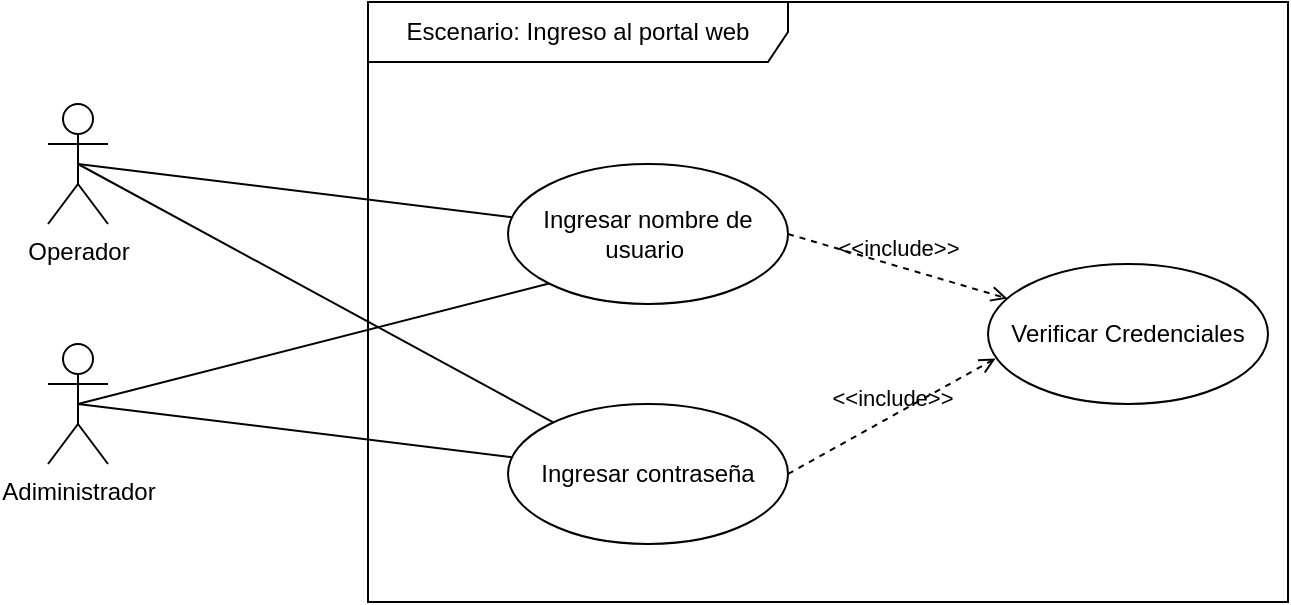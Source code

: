 <mxfile version="14.7.7" type="github" pages="16">
  <diagram id="Qo67FTmliE1w1b_2kEDf" name="Ingreso al portal web">
    <mxGraphModel dx="41" dy="482" grid="1" gridSize="10" guides="1" tooltips="1" connect="1" arrows="1" fold="1" page="1" pageScale="1" pageWidth="827" pageHeight="1169" math="0" shadow="0">
      <root>
        <mxCell id="0" />
        <mxCell id="1" parent="0" />
        <mxCell id="IeprDJdfhrdJTJTLI0Bs-55" value="Escenario: Ingreso al portal web" style="shape=umlFrame;whiteSpace=wrap;html=1;width=210;height=30;" parent="1" vertex="1">
          <mxGeometry x="1190" y="60" width="460" height="300" as="geometry" />
        </mxCell>
        <mxCell id="IeprDJdfhrdJTJTLI0Bs-57" value="Operador" style="shape=umlActor;verticalLabelPosition=bottom;verticalAlign=top;html=1;" parent="1" vertex="1">
          <mxGeometry x="1030" y="111" width="30" height="60" as="geometry" />
        </mxCell>
        <mxCell id="IeprDJdfhrdJTJTLI0Bs-58" value="Adiministrador" style="shape=umlActor;verticalLabelPosition=bottom;verticalAlign=top;html=1;" parent="1" vertex="1">
          <mxGeometry x="1030" y="231" width="30" height="60" as="geometry" />
        </mxCell>
        <mxCell id="IeprDJdfhrdJTJTLI0Bs-59" value="Ingresar nombre de usuario&amp;nbsp;" style="ellipse;whiteSpace=wrap;html=1;" parent="1" vertex="1">
          <mxGeometry x="1260" y="141" width="140" height="70" as="geometry" />
        </mxCell>
        <mxCell id="IeprDJdfhrdJTJTLI0Bs-60" value="Ingresar contraseña" style="ellipse;whiteSpace=wrap;html=1;" parent="1" vertex="1">
          <mxGeometry x="1260" y="261" width="140" height="70" as="geometry" />
        </mxCell>
        <mxCell id="IeprDJdfhrdJTJTLI0Bs-61" value="Verificar Credenciales" style="ellipse;whiteSpace=wrap;html=1;" parent="1" vertex="1">
          <mxGeometry x="1500" y="191" width="140" height="70" as="geometry" />
        </mxCell>
        <mxCell id="IeprDJdfhrdJTJTLI0Bs-62" value="&amp;lt;&amp;lt;include&amp;gt;&amp;gt;" style="html=1;verticalAlign=bottom;labelBackgroundColor=none;endArrow=open;endFill=0;dashed=1;exitX=1;exitY=0.5;exitDx=0;exitDy=0;" parent="1" source="IeprDJdfhrdJTJTLI0Bs-59" target="IeprDJdfhrdJTJTLI0Bs-61" edge="1">
          <mxGeometry width="160" relative="1" as="geometry">
            <mxPoint x="1360" y="181" as="sourcePoint" />
            <mxPoint x="1520" y="181" as="targetPoint" />
          </mxGeometry>
        </mxCell>
        <mxCell id="IeprDJdfhrdJTJTLI0Bs-63" value="&amp;lt;&amp;lt;include&amp;gt;&amp;gt;" style="html=1;verticalAlign=bottom;labelBackgroundColor=none;endArrow=open;endFill=0;dashed=1;entryX=0.027;entryY=0.675;entryDx=0;entryDy=0;exitX=1;exitY=0.5;exitDx=0;exitDy=0;entryPerimeter=0;" parent="1" source="IeprDJdfhrdJTJTLI0Bs-60" target="IeprDJdfhrdJTJTLI0Bs-61" edge="1">
          <mxGeometry width="160" relative="1" as="geometry">
            <mxPoint x="1360" y="181" as="sourcePoint" />
            <mxPoint x="1520" y="181" as="targetPoint" />
          </mxGeometry>
        </mxCell>
        <mxCell id="IeprDJdfhrdJTJTLI0Bs-65" value="" style="endArrow=none;html=1;exitX=0.5;exitY=0.5;exitDx=0;exitDy=0;exitPerimeter=0;" parent="1" source="IeprDJdfhrdJTJTLI0Bs-57" target="IeprDJdfhrdJTJTLI0Bs-59" edge="1">
          <mxGeometry width="50" height="50" relative="1" as="geometry">
            <mxPoint x="1410" y="331" as="sourcePoint" />
            <mxPoint x="1460" y="281" as="targetPoint" />
          </mxGeometry>
        </mxCell>
        <mxCell id="IeprDJdfhrdJTJTLI0Bs-66" value="" style="endArrow=none;html=1;exitX=0.5;exitY=0.5;exitDx=0;exitDy=0;exitPerimeter=0;" parent="1" source="IeprDJdfhrdJTJTLI0Bs-58" target="IeprDJdfhrdJTJTLI0Bs-60" edge="1">
          <mxGeometry width="50" height="50" relative="1" as="geometry">
            <mxPoint x="1410" y="331" as="sourcePoint" />
            <mxPoint x="1460" y="281" as="targetPoint" />
          </mxGeometry>
        </mxCell>
        <mxCell id="IeprDJdfhrdJTJTLI0Bs-68" value="" style="endArrow=none;html=1;exitX=0.5;exitY=0.5;exitDx=0;exitDy=0;exitPerimeter=0;" parent="1" source="IeprDJdfhrdJTJTLI0Bs-57" target="IeprDJdfhrdJTJTLI0Bs-60" edge="1">
          <mxGeometry width="50" height="50" relative="1" as="geometry">
            <mxPoint x="1410" y="331" as="sourcePoint" />
            <mxPoint x="1460" y="281" as="targetPoint" />
          </mxGeometry>
        </mxCell>
        <mxCell id="IeprDJdfhrdJTJTLI0Bs-70" value="" style="endArrow=none;html=1;entryX=0;entryY=1;entryDx=0;entryDy=0;exitX=0.5;exitY=0.5;exitDx=0;exitDy=0;exitPerimeter=0;" parent="1" source="IeprDJdfhrdJTJTLI0Bs-58" target="IeprDJdfhrdJTJTLI0Bs-59" edge="1">
          <mxGeometry width="50" height="50" relative="1" as="geometry">
            <mxPoint x="1410" y="331" as="sourcePoint" />
            <mxPoint x="1460" y="281" as="targetPoint" />
          </mxGeometry>
        </mxCell>
      </root>
    </mxGraphModel>
  </diagram>
  <diagram id="fsfByGB0qBh7Z9Jwf-bP" name="Visualizar información básica">
    <mxGraphModel dx="41" dy="482" grid="1" gridSize="10" guides="1" tooltips="1" connect="1" arrows="1" fold="1" page="1" pageScale="1" pageWidth="827" pageHeight="1169" math="0" shadow="0">
      <root>
        <mxCell id="0AmjGUF7BqvTyWAwLhA5-0" />
        <mxCell id="0AmjGUF7BqvTyWAwLhA5-1" parent="0AmjGUF7BqvTyWAwLhA5-0" />
        <mxCell id="5Q-hNCbvJjDwa6e0BKjV-0" value="Escenario: Visualizar información básica" style="shape=umlFrame;whiteSpace=wrap;html=1;width=299;height=20;" parent="0AmjGUF7BqvTyWAwLhA5-1" vertex="1">
          <mxGeometry x="1090" y="60" width="500" height="460" as="geometry" />
        </mxCell>
        <mxCell id="5Q-hNCbvJjDwa6e0BKjV-1" value="Invitado" style="shape=umlActor;verticalLabelPosition=bottom;verticalAlign=top;html=1;" parent="0AmjGUF7BqvTyWAwLhA5-1" vertex="1">
          <mxGeometry x="900" y="211" width="30" height="60" as="geometry" />
        </mxCell>
        <mxCell id="5Q-hNCbvJjDwa6e0BKjV-4" value="Visualizar Index" style="ellipse;whiteSpace=wrap;html=1;" parent="0AmjGUF7BqvTyWAwLhA5-1" vertex="1">
          <mxGeometry x="1171" y="110" width="140" height="70" as="geometry" />
        </mxCell>
        <mxCell id="5Q-hNCbvJjDwa6e0BKjV-5" value="Visualizar informacion de desarrolladores" style="ellipse;whiteSpace=wrap;html=1;" parent="0AmjGUF7BqvTyWAwLhA5-1" vertex="1">
          <mxGeometry x="1171" y="196" width="140" height="70" as="geometry" />
        </mxCell>
        <mxCell id="5Q-hNCbvJjDwa6e0BKjV-9" value="Visualizar resumen de indicadores generales y gráficas básicas." style="ellipse;whiteSpace=wrap;html=1;" parent="0AmjGUF7BqvTyWAwLhA5-1" vertex="1">
          <mxGeometry x="1171" y="290" width="140" height="70" as="geometry" />
        </mxCell>
        <mxCell id="xydJCkMn7WG5wEBOdGEo-0" value="" style="endArrow=none;html=1;exitX=0.5;exitY=0.5;exitDx=0;exitDy=0;exitPerimeter=0;entryX=0;entryY=0.5;entryDx=0;entryDy=0;" parent="0AmjGUF7BqvTyWAwLhA5-1" source="5Q-hNCbvJjDwa6e0BKjV-1" target="5Q-hNCbvJjDwa6e0BKjV-4" edge="1">
          <mxGeometry width="50" height="50" relative="1" as="geometry">
            <mxPoint x="929" y="260" as="sourcePoint" />
            <mxPoint x="979" y="210" as="targetPoint" />
          </mxGeometry>
        </mxCell>
        <mxCell id="xydJCkMn7WG5wEBOdGEo-3" value="" style="endArrow=none;html=1;entryX=0;entryY=0.5;entryDx=0;entryDy=0;" parent="0AmjGUF7BqvTyWAwLhA5-1" target="5Q-hNCbvJjDwa6e0BKjV-5" edge="1">
          <mxGeometry width="50" height="50" relative="1" as="geometry">
            <mxPoint x="915" y="240" as="sourcePoint" />
            <mxPoint x="1070" y="270" as="targetPoint" />
          </mxGeometry>
        </mxCell>
        <mxCell id="xydJCkMn7WG5wEBOdGEo-4" value="" style="endArrow=none;html=1;exitX=0.5;exitY=0.5;exitDx=0;exitDy=0;exitPerimeter=0;entryX=0;entryY=0.5;entryDx=0;entryDy=0;" parent="0AmjGUF7BqvTyWAwLhA5-1" source="5Q-hNCbvJjDwa6e0BKjV-1" target="5Q-hNCbvJjDwa6e0BKjV-9" edge="1">
          <mxGeometry width="50" height="50" relative="1" as="geometry">
            <mxPoint x="960" y="340" as="sourcePoint" />
            <mxPoint x="1010" y="290" as="targetPoint" />
          </mxGeometry>
        </mxCell>
        <mxCell id="xydJCkMn7WG5wEBOdGEo-5" value="Visualizar enlace de dirección a github" style="ellipse;whiteSpace=wrap;html=1;" parent="0AmjGUF7BqvTyWAwLhA5-1" vertex="1">
          <mxGeometry x="1170" y="390" width="140" height="70" as="geometry" />
        </mxCell>
        <mxCell id="xydJCkMn7WG5wEBOdGEo-6" value="" style="endArrow=none;html=1;exitX=0.5;exitY=0.5;exitDx=0;exitDy=0;exitPerimeter=0;entryX=0;entryY=0.5;entryDx=0;entryDy=0;" parent="0AmjGUF7BqvTyWAwLhA5-1" source="5Q-hNCbvJjDwa6e0BKjV-1" target="xydJCkMn7WG5wEBOdGEo-5" edge="1">
          <mxGeometry width="50" height="50" relative="1" as="geometry">
            <mxPoint x="950" y="400" as="sourcePoint" />
            <mxPoint x="1000" y="350" as="targetPoint" />
          </mxGeometry>
        </mxCell>
        <mxCell id="De9f5JBrRF2pOdCCKspv-0" value="Verificar enlace correcto" style="ellipse;whiteSpace=wrap;html=1;" parent="0AmjGUF7BqvTyWAwLhA5-1" vertex="1">
          <mxGeometry x="1430" y="390" width="140" height="70" as="geometry" />
        </mxCell>
        <mxCell id="De9f5JBrRF2pOdCCKspv-1" value="" style="endArrow=none;html=1;exitX=1;exitY=0.5;exitDx=0;exitDy=0;dashed=1;" parent="0AmjGUF7BqvTyWAwLhA5-1" source="xydJCkMn7WG5wEBOdGEo-5" edge="1">
          <mxGeometry width="50" height="50" relative="1" as="geometry">
            <mxPoint x="1310" y="421.01" as="sourcePoint" />
            <mxPoint x="1430" y="429" as="targetPoint" />
          </mxGeometry>
        </mxCell>
        <mxCell id="De9f5JBrRF2pOdCCKspv-2" value="&amp;lt;&amp;lt;include&amp;gt;&amp;gt;" style="edgeLabel;html=1;align=center;verticalAlign=middle;resizable=0;points=[];" parent="De9f5JBrRF2pOdCCKspv-1" vertex="1" connectable="0">
          <mxGeometry x="0.426" y="-3" relative="1" as="geometry">
            <mxPoint x="-21.18" y="-8.69" as="offset" />
          </mxGeometry>
        </mxCell>
        <mxCell id="De9f5JBrRF2pOdCCKspv-16" value="Verificar control de filtros" style="ellipse;whiteSpace=wrap;html=1;" parent="0AmjGUF7BqvTyWAwLhA5-1" vertex="1">
          <mxGeometry x="1430" y="280" width="140" height="70" as="geometry" />
        </mxCell>
        <mxCell id="XLXfRV2o0vb2yWpv9AL--0" value="" style="endArrow=none;html=1;exitX=1;exitY=0.5;exitDx=0;exitDy=0;dashed=1;entryX=0;entryY=0.5;entryDx=0;entryDy=0;" parent="0AmjGUF7BqvTyWAwLhA5-1" target="De9f5JBrRF2pOdCCKspv-16" edge="1">
          <mxGeometry width="50" height="50" relative="1" as="geometry">
            <mxPoint x="1311.0" y="323" as="sourcePoint" />
            <mxPoint x="1431" y="327" as="targetPoint" />
          </mxGeometry>
        </mxCell>
        <mxCell id="XLXfRV2o0vb2yWpv9AL--1" value="&amp;lt;&amp;lt;include&amp;gt;&amp;gt;" style="edgeLabel;html=1;align=center;verticalAlign=middle;resizable=0;points=[];" parent="XLXfRV2o0vb2yWpv9AL--0" vertex="1" connectable="0">
          <mxGeometry x="0.426" y="-3" relative="1" as="geometry">
            <mxPoint x="-21.18" y="-8.69" as="offset" />
          </mxGeometry>
        </mxCell>
      </root>
    </mxGraphModel>
  </diagram>
  <diagram id="4gvH2-a20DhanZsCa0KZ" name="Visualizar pestaña autores">
    <mxGraphModel dx="41" dy="482" grid="1" gridSize="10" guides="1" tooltips="1" connect="1" arrows="1" fold="1" page="1" pageScale="1" pageWidth="827" pageHeight="1169" math="0" shadow="0">
      <root>
        <mxCell id="evc4vuNU7Lx6sat4xlPh-0" />
        <mxCell id="evc4vuNU7Lx6sat4xlPh-1" parent="evc4vuNU7Lx6sat4xlPh-0" />
        <mxCell id="VChhVpFsTEsR4c5xu3Vf-0" value="Escenario: Visualizar pestaña autores" style="shape=umlFrame;whiteSpace=wrap;html=1;width=299;height=20;" parent="evc4vuNU7Lx6sat4xlPh-1" vertex="1">
          <mxGeometry x="1100" y="40" width="330" height="400" as="geometry" />
        </mxCell>
        <mxCell id="VChhVpFsTEsR4c5xu3Vf-1" value="Invitado" style="shape=umlActor;verticalLabelPosition=bottom;verticalAlign=top;html=1;" parent="evc4vuNU7Lx6sat4xlPh-1" vertex="1">
          <mxGeometry x="910" y="221" width="30" height="60" as="geometry" />
        </mxCell>
        <mxCell id="VChhVpFsTEsR4c5xu3Vf-2" value="Visualizar información del desarrollador" style="ellipse;whiteSpace=wrap;html=1;" parent="evc4vuNU7Lx6sat4xlPh-1" vertex="1">
          <mxGeometry x="1171" y="160" width="140" height="70" as="geometry" />
        </mxCell>
        <mxCell id="VChhVpFsTEsR4c5xu3Vf-3" value="Visualizar desetrazar del desarrollador&amp;nbsp;" style="ellipse;whiteSpace=wrap;html=1;" parent="evc4vuNU7Lx6sat4xlPh-1" vertex="1">
          <mxGeometry x="1171" y="250" width="140" height="70" as="geometry" />
        </mxCell>
        <mxCell id="VChhVpFsTEsR4c5xu3Vf-4" value="Visualizar cursos realizados" style="ellipse;whiteSpace=wrap;html=1;" parent="evc4vuNU7Lx6sat4xlPh-1" vertex="1">
          <mxGeometry x="1171" y="340" width="140" height="70" as="geometry" />
        </mxCell>
        <mxCell id="VChhVpFsTEsR4c5xu3Vf-5" value="" style="endArrow=none;html=1;exitX=0.5;exitY=0.5;exitDx=0;exitDy=0;exitPerimeter=0;entryX=0;entryY=0.5;entryDx=0;entryDy=0;" parent="evc4vuNU7Lx6sat4xlPh-1" source="VChhVpFsTEsR4c5xu3Vf-1" target="VChhVpFsTEsR4c5xu3Vf-2" edge="1">
          <mxGeometry width="50" height="50" relative="1" as="geometry">
            <mxPoint x="939" y="270" as="sourcePoint" />
            <mxPoint x="989" y="220" as="targetPoint" />
          </mxGeometry>
        </mxCell>
        <mxCell id="VChhVpFsTEsR4c5xu3Vf-6" value="" style="endArrow=none;html=1;entryX=0;entryY=0.5;entryDx=0;entryDy=0;" parent="evc4vuNU7Lx6sat4xlPh-1" target="VChhVpFsTEsR4c5xu3Vf-3" edge="1">
          <mxGeometry width="50" height="50" relative="1" as="geometry">
            <mxPoint x="925.0" y="250" as="sourcePoint" />
            <mxPoint x="1080" y="280" as="targetPoint" />
          </mxGeometry>
        </mxCell>
        <mxCell id="VChhVpFsTEsR4c5xu3Vf-7" value="" style="endArrow=none;html=1;exitX=0.5;exitY=0.5;exitDx=0;exitDy=0;exitPerimeter=0;entryX=0;entryY=0.5;entryDx=0;entryDy=0;" parent="evc4vuNU7Lx6sat4xlPh-1" source="VChhVpFsTEsR4c5xu3Vf-1" target="VChhVpFsTEsR4c5xu3Vf-4" edge="1">
          <mxGeometry width="50" height="50" relative="1" as="geometry">
            <mxPoint x="970" y="350" as="sourcePoint" />
            <mxPoint x="1020" y="300" as="targetPoint" />
          </mxGeometry>
        </mxCell>
        <mxCell id="0Kh31OF4m9Fl_G6LAw-C-0" value="Visualizar fotografía." style="ellipse;whiteSpace=wrap;html=1;" parent="evc4vuNU7Lx6sat4xlPh-1" vertex="1">
          <mxGeometry x="1171" y="70" width="140" height="70" as="geometry" />
        </mxCell>
        <mxCell id="0Kh31OF4m9Fl_G6LAw-C-2" value="" style="endArrow=none;html=1;exitX=0.5;exitY=0.5;exitDx=0;exitDy=0;exitPerimeter=0;entryX=0;entryY=0.5;entryDx=0;entryDy=0;" parent="evc4vuNU7Lx6sat4xlPh-1" source="VChhVpFsTEsR4c5xu3Vf-1" target="0Kh31OF4m9Fl_G6LAw-C-0" edge="1">
          <mxGeometry width="50" height="50" relative="1" as="geometry">
            <mxPoint x="990" y="270" as="sourcePoint" />
            <mxPoint x="1040" y="220" as="targetPoint" />
          </mxGeometry>
        </mxCell>
      </root>
    </mxGraphModel>
  </diagram>
  <diagram id="QSCM5FtcNaHfNIYq-85d" name="Creación de usuarios">
    <mxGraphModel dx="41" dy="482" grid="1" gridSize="10" guides="1" tooltips="1" connect="1" arrows="1" fold="1" page="1" pageScale="1" pageWidth="827" pageHeight="1169" math="0" shadow="0">
      <root>
        <mxCell id="TXpmvEoLPavNMhRCkjkF-0" />
        <mxCell id="TXpmvEoLPavNMhRCkjkF-1" parent="TXpmvEoLPavNMhRCkjkF-0" />
        <mxCell id="jJS_ULn5PaVCi1WS2E8S-0" value="Escenario: Creación de usuarios" style="shape=umlFrame;whiteSpace=wrap;html=1;width=299;height=20;" parent="TXpmvEoLPavNMhRCkjkF-1" vertex="1">
          <mxGeometry x="1100" y="40" width="680" height="850" as="geometry" />
        </mxCell>
        <mxCell id="jJS_ULn5PaVCi1WS2E8S-1" value="Administrador" style="shape=umlActor;verticalLabelPosition=bottom;verticalAlign=top;html=1;" parent="TXpmvEoLPavNMhRCkjkF-1" vertex="1">
          <mxGeometry x="870" y="355" width="30" height="60" as="geometry" />
        </mxCell>
        <mxCell id="jJS_ULn5PaVCi1WS2E8S-2" value="Seleccionar tipo de usuario" style="ellipse;whiteSpace=wrap;html=1;" parent="TXpmvEoLPavNMhRCkjkF-1" vertex="1">
          <mxGeometry x="1171" y="160" width="140" height="70" as="geometry" />
        </mxCell>
        <mxCell id="jJS_ULn5PaVCi1WS2E8S-3" value="Ingresar email" style="ellipse;whiteSpace=wrap;html=1;" parent="TXpmvEoLPavNMhRCkjkF-1" vertex="1">
          <mxGeometry x="1171" y="250" width="140" height="70" as="geometry" />
        </mxCell>
        <mxCell id="jJS_ULn5PaVCi1WS2E8S-4" value="Ingresar fecha de nacimiento" style="ellipse;whiteSpace=wrap;html=1;" parent="TXpmvEoLPavNMhRCkjkF-1" vertex="1">
          <mxGeometry x="1180" y="350" width="140" height="70" as="geometry" />
        </mxCell>
        <mxCell id="jJS_ULn5PaVCi1WS2E8S-5" value="" style="endArrow=none;html=1;exitX=0.5;exitY=0.5;exitDx=0;exitDy=0;exitPerimeter=0;entryX=0;entryY=0.5;entryDx=0;entryDy=0;" parent="TXpmvEoLPavNMhRCkjkF-1" source="jJS_ULn5PaVCi1WS2E8S-1" target="jJS_ULn5PaVCi1WS2E8S-2" edge="1">
          <mxGeometry width="50" height="50" relative="1" as="geometry">
            <mxPoint x="939" y="270" as="sourcePoint" />
            <mxPoint x="989" y="220" as="targetPoint" />
          </mxGeometry>
        </mxCell>
        <mxCell id="jJS_ULn5PaVCi1WS2E8S-6" value="" style="endArrow=none;html=1;entryX=0;entryY=0.5;entryDx=0;entryDy=0;exitX=0.5;exitY=0.5;exitDx=0;exitDy=0;exitPerimeter=0;" parent="TXpmvEoLPavNMhRCkjkF-1" source="jJS_ULn5PaVCi1WS2E8S-1" target="jJS_ULn5PaVCi1WS2E8S-3" edge="1">
          <mxGeometry width="50" height="50" relative="1" as="geometry">
            <mxPoint x="925.0" y="250" as="sourcePoint" />
            <mxPoint x="1080" y="280" as="targetPoint" />
          </mxGeometry>
        </mxCell>
        <mxCell id="jJS_ULn5PaVCi1WS2E8S-7" value="" style="endArrow=none;html=1;exitX=0.5;exitY=0.5;exitDx=0;exitDy=0;exitPerimeter=0;entryX=0;entryY=0.5;entryDx=0;entryDy=0;" parent="TXpmvEoLPavNMhRCkjkF-1" source="jJS_ULn5PaVCi1WS2E8S-1" target="jJS_ULn5PaVCi1WS2E8S-4" edge="1">
          <mxGeometry width="50" height="50" relative="1" as="geometry">
            <mxPoint x="970" y="350" as="sourcePoint" />
            <mxPoint x="1020" y="300" as="targetPoint" />
          </mxGeometry>
        </mxCell>
        <mxCell id="jJS_ULn5PaVCi1WS2E8S-8" value="Ingresar nombre" style="ellipse;whiteSpace=wrap;html=1;" parent="TXpmvEoLPavNMhRCkjkF-1" vertex="1">
          <mxGeometry x="1171" y="70" width="140" height="70" as="geometry" />
        </mxCell>
        <mxCell id="jJS_ULn5PaVCi1WS2E8S-9" value="" style="endArrow=none;html=1;exitX=0.5;exitY=0.5;exitDx=0;exitDy=0;exitPerimeter=0;entryX=0;entryY=0.5;entryDx=0;entryDy=0;" parent="TXpmvEoLPavNMhRCkjkF-1" source="jJS_ULn5PaVCi1WS2E8S-1" target="jJS_ULn5PaVCi1WS2E8S-8" edge="1">
          <mxGeometry width="50" height="50" relative="1" as="geometry">
            <mxPoint x="990" y="270" as="sourcePoint" />
            <mxPoint x="1040" y="220" as="targetPoint" />
          </mxGeometry>
        </mxCell>
        <mxCell id="jJS_ULn5PaVCi1WS2E8S-17" value="Seleccionar género" style="ellipse;whiteSpace=wrap;html=1;" parent="TXpmvEoLPavNMhRCkjkF-1" vertex="1">
          <mxGeometry x="1180" y="450" width="140" height="70" as="geometry" />
        </mxCell>
        <mxCell id="jJS_ULn5PaVCi1WS2E8S-18" value="Ingresar contraseña" style="ellipse;whiteSpace=wrap;html=1;" parent="TXpmvEoLPavNMhRCkjkF-1" vertex="1">
          <mxGeometry x="1180" y="550" width="140" height="70" as="geometry" />
        </mxCell>
        <mxCell id="jJS_ULn5PaVCi1WS2E8S-19" value="" style="endArrow=none;html=1;entryX=0;entryY=0.5;entryDx=0;entryDy=0;exitX=0.5;exitY=0.5;exitDx=0;exitDy=0;exitPerimeter=0;" parent="TXpmvEoLPavNMhRCkjkF-1" source="jJS_ULn5PaVCi1WS2E8S-1" target="jJS_ULn5PaVCi1WS2E8S-17" edge="1">
          <mxGeometry width="50" height="50" relative="1" as="geometry">
            <mxPoint x="927" y="251" as="sourcePoint" />
            <mxPoint x="1190" y="395" as="targetPoint" />
          </mxGeometry>
        </mxCell>
        <mxCell id="jJS_ULn5PaVCi1WS2E8S-20" value="" style="endArrow=none;html=1;exitX=0.5;exitY=0.5;exitDx=0;exitDy=0;exitPerimeter=0;entryX=0;entryY=0.5;entryDx=0;entryDy=0;" parent="TXpmvEoLPavNMhRCkjkF-1" source="jJS_ULn5PaVCi1WS2E8S-1" target="jJS_ULn5PaVCi1WS2E8S-18" edge="1">
          <mxGeometry width="50" height="50" relative="1" as="geometry">
            <mxPoint x="937.01" y="267.3" as="sourcePoint" />
            <mxPoint x="1190.0" y="495" as="targetPoint" />
          </mxGeometry>
        </mxCell>
        <mxCell id="jJS_ULn5PaVCi1WS2E8S-21" value="Registrar usuario" style="ellipse;whiteSpace=wrap;html=1;" parent="TXpmvEoLPavNMhRCkjkF-1" vertex="1">
          <mxGeometry x="1190" y="720" width="140" height="70" as="geometry" />
        </mxCell>
        <mxCell id="jJS_ULn5PaVCi1WS2E8S-23" value="" style="endArrow=none;html=1;exitX=0.5;exitY=0.5;exitDx=0;exitDy=0;exitPerimeter=0;entryX=0;entryY=0.5;entryDx=0;entryDy=0;" parent="TXpmvEoLPavNMhRCkjkF-1" source="jJS_ULn5PaVCi1WS2E8S-1" target="jJS_ULn5PaVCi1WS2E8S-21" edge="1">
          <mxGeometry width="50" height="50" relative="1" as="geometry">
            <mxPoint x="990" y="570" as="sourcePoint" />
            <mxPoint x="1080" y="550" as="targetPoint" />
          </mxGeometry>
        </mxCell>
        <mxCell id="jJS_ULn5PaVCi1WS2E8S-24" value="Campo Obligatorio" style="ellipse;whiteSpace=wrap;html=1;" parent="TXpmvEoLPavNMhRCkjkF-1" vertex="1">
          <mxGeometry x="1600" y="70" width="140" height="70" as="geometry" />
        </mxCell>
        <mxCell id="jJS_ULn5PaVCi1WS2E8S-28" value="" style="endArrow=none;dashed=1;html=1;exitX=1;exitY=0.5;exitDx=0;exitDy=0;entryX=0;entryY=0.5;entryDx=0;entryDy=0;" parent="TXpmvEoLPavNMhRCkjkF-1" target="jJS_ULn5PaVCi1WS2E8S-24" edge="1">
          <mxGeometry width="50" height="50" relative="1" as="geometry">
            <mxPoint x="1311" y="105" as="sourcePoint" />
            <mxPoint x="1536" y="90" as="targetPoint" />
          </mxGeometry>
        </mxCell>
        <mxCell id="jJS_ULn5PaVCi1WS2E8S-29" value="&amp;lt;&amp;lt;include&amp;gt;&amp;gt;" style="edgeLabel;html=1;align=center;verticalAlign=middle;resizable=0;points=[];" parent="jJS_ULn5PaVCi1WS2E8S-28" vertex="1" connectable="0">
          <mxGeometry x="0.351" y="-2" relative="1" as="geometry">
            <mxPoint x="-46" y="-2" as="offset" />
          </mxGeometry>
        </mxCell>
        <mxCell id="jJS_ULn5PaVCi1WS2E8S-30" value="" style="endArrow=none;dashed=1;html=1;exitX=1;exitY=0.5;exitDx=0;exitDy=0;entryX=0;entryY=0.5;entryDx=0;entryDy=0;" parent="TXpmvEoLPavNMhRCkjkF-1" source="jJS_ULn5PaVCi1WS2E8S-2" target="jJS_ULn5PaVCi1WS2E8S-24" edge="1">
          <mxGeometry width="50" height="50" relative="1" as="geometry">
            <mxPoint x="1321" y="115" as="sourcePoint" />
            <mxPoint x="1610.0" y="115" as="targetPoint" />
          </mxGeometry>
        </mxCell>
        <mxCell id="jJS_ULn5PaVCi1WS2E8S-31" value="&amp;lt;&amp;lt;include&amp;gt;&amp;gt;" style="edgeLabel;html=1;align=center;verticalAlign=middle;resizable=0;points=[];" parent="jJS_ULn5PaVCi1WS2E8S-30" vertex="1" connectable="0">
          <mxGeometry x="0.351" y="-2" relative="1" as="geometry">
            <mxPoint x="-47" y="14" as="offset" />
          </mxGeometry>
        </mxCell>
        <mxCell id="jJS_ULn5PaVCi1WS2E8S-32" value="" style="endArrow=none;dashed=1;html=1;exitX=1;exitY=0.5;exitDx=0;exitDy=0;entryX=0;entryY=0.5;entryDx=0;entryDy=0;" parent="TXpmvEoLPavNMhRCkjkF-1" source="jJS_ULn5PaVCi1WS2E8S-3" target="jJS_ULn5PaVCi1WS2E8S-24" edge="1">
          <mxGeometry width="50" height="50" relative="1" as="geometry">
            <mxPoint x="1321.0" y="205" as="sourcePoint" />
            <mxPoint x="1610.0" y="115" as="targetPoint" />
          </mxGeometry>
        </mxCell>
        <mxCell id="jJS_ULn5PaVCi1WS2E8S-33" value="&amp;lt;&amp;lt;include&amp;gt;&amp;gt;" style="edgeLabel;html=1;align=center;verticalAlign=middle;resizable=0;points=[];" parent="jJS_ULn5PaVCi1WS2E8S-32" vertex="1" connectable="0">
          <mxGeometry x="0.351" y="-2" relative="1" as="geometry">
            <mxPoint x="-47" y="30" as="offset" />
          </mxGeometry>
        </mxCell>
        <mxCell id="jJS_ULn5PaVCi1WS2E8S-36" value="" style="endArrow=none;dashed=1;html=1;exitX=1;exitY=0.5;exitDx=0;exitDy=0;" parent="TXpmvEoLPavNMhRCkjkF-1" source="jJS_ULn5PaVCi1WS2E8S-4" edge="1">
          <mxGeometry width="50" height="50" relative="1" as="geometry">
            <mxPoint x="1321.0" y="295" as="sourcePoint" />
            <mxPoint x="1600" y="110" as="targetPoint" />
          </mxGeometry>
        </mxCell>
        <mxCell id="jJS_ULn5PaVCi1WS2E8S-37" value="&amp;lt;&amp;lt;include&amp;gt;&amp;gt;" style="edgeLabel;html=1;align=center;verticalAlign=middle;resizable=0;points=[];" parent="jJS_ULn5PaVCi1WS2E8S-36" vertex="1" connectable="0">
          <mxGeometry x="0.351" y="-2" relative="1" as="geometry">
            <mxPoint x="-51" y="39" as="offset" />
          </mxGeometry>
        </mxCell>
        <mxCell id="jJS_ULn5PaVCi1WS2E8S-38" value="" style="endArrow=none;dashed=1;html=1;exitX=1;exitY=0.5;exitDx=0;exitDy=0;" parent="TXpmvEoLPavNMhRCkjkF-1" source="jJS_ULn5PaVCi1WS2E8S-17" edge="1">
          <mxGeometry width="50" height="50" relative="1" as="geometry">
            <mxPoint x="1330.0" y="395" as="sourcePoint" />
            <mxPoint x="1600" y="110" as="targetPoint" />
          </mxGeometry>
        </mxCell>
        <mxCell id="jJS_ULn5PaVCi1WS2E8S-39" value="&amp;lt;&amp;lt;include&amp;gt;&amp;gt;" style="edgeLabel;html=1;align=center;verticalAlign=middle;resizable=0;points=[];" parent="jJS_ULn5PaVCi1WS2E8S-38" vertex="1" connectable="0">
          <mxGeometry x="0.351" y="-2" relative="1" as="geometry">
            <mxPoint x="-60" y="77" as="offset" />
          </mxGeometry>
        </mxCell>
        <mxCell id="jJS_ULn5PaVCi1WS2E8S-40" value="" style="endArrow=none;dashed=1;html=1;exitX=1;exitY=0.5;exitDx=0;exitDy=0;entryX=0;entryY=0.5;entryDx=0;entryDy=0;" parent="TXpmvEoLPavNMhRCkjkF-1" source="jJS_ULn5PaVCi1WS2E8S-18" target="jJS_ULn5PaVCi1WS2E8S-24" edge="1">
          <mxGeometry width="50" height="50" relative="1" as="geometry">
            <mxPoint x="1330.0" y="495" as="sourcePoint" />
            <mxPoint x="1610" y="120" as="targetPoint" />
          </mxGeometry>
        </mxCell>
        <mxCell id="jJS_ULn5PaVCi1WS2E8S-41" value="&amp;lt;&amp;lt;include&amp;gt;&amp;gt;" style="edgeLabel;html=1;align=center;verticalAlign=middle;resizable=0;points=[];" parent="jJS_ULn5PaVCi1WS2E8S-40" vertex="1" connectable="0">
          <mxGeometry x="0.351" y="-2" relative="1" as="geometry">
            <mxPoint x="-91" y="168" as="offset" />
          </mxGeometry>
        </mxCell>
        <mxCell id="jJS_ULn5PaVCi1WS2E8S-43" value="Verificar que la contraseña tenga mínimo 8 caracteres y máximo 12 caracteres" style="ellipse;whiteSpace=wrap;html=1;" parent="TXpmvEoLPavNMhRCkjkF-1" vertex="1">
          <mxGeometry x="1600" y="547" width="160" height="75" as="geometry" />
        </mxCell>
        <mxCell id="jJS_ULn5PaVCi1WS2E8S-44" value="Validar Mayor a 18 años" style="ellipse;whiteSpace=wrap;html=1;" parent="TXpmvEoLPavNMhRCkjkF-1" vertex="1">
          <mxGeometry x="1610" y="350" width="140" height="70" as="geometry" />
        </mxCell>
        <mxCell id="jJS_ULn5PaVCi1WS2E8S-45" value="Validar Email Correcto" style="ellipse;whiteSpace=wrap;html=1;" parent="TXpmvEoLPavNMhRCkjkF-1" vertex="1">
          <mxGeometry x="1610" y="250" width="140" height="70" as="geometry" />
        </mxCell>
        <mxCell id="jJS_ULn5PaVCi1WS2E8S-49" value="Verificar Campos Obligatorios" style="ellipse;whiteSpace=wrap;html=1;" parent="TXpmvEoLPavNMhRCkjkF-1" vertex="1">
          <mxGeometry x="1590" y="720" width="140" height="70" as="geometry" />
        </mxCell>
        <mxCell id="jJS_ULn5PaVCi1WS2E8S-50" value="" style="endArrow=none;dashed=1;html=1;exitX=1;exitY=0.5;exitDx=0;exitDy=0;entryX=0;entryY=0.5;entryDx=0;entryDy=0;" parent="TXpmvEoLPavNMhRCkjkF-1" source="jJS_ULn5PaVCi1WS2E8S-18" target="jJS_ULn5PaVCi1WS2E8S-43" edge="1">
          <mxGeometry width="50" height="50" relative="1" as="geometry">
            <mxPoint x="1330" y="595" as="sourcePoint" />
            <mxPoint x="1610" y="115" as="targetPoint" />
          </mxGeometry>
        </mxCell>
        <mxCell id="jJS_ULn5PaVCi1WS2E8S-51" value="&amp;lt;&amp;lt;include&amp;gt;&amp;gt;" style="edgeLabel;html=1;align=center;verticalAlign=middle;resizable=0;points=[];" parent="jJS_ULn5PaVCi1WS2E8S-50" vertex="1" connectable="0">
          <mxGeometry x="0.351" y="-2" relative="1" as="geometry">
            <mxPoint x="-39" y="-2" as="offset" />
          </mxGeometry>
        </mxCell>
        <mxCell id="jJS_ULn5PaVCi1WS2E8S-52" value="" style="endArrow=none;dashed=1;html=1;exitX=1;exitY=0.5;exitDx=0;exitDy=0;entryX=0;entryY=0.5;entryDx=0;entryDy=0;" parent="TXpmvEoLPavNMhRCkjkF-1" target="jJS_ULn5PaVCi1WS2E8S-44" edge="1">
          <mxGeometry width="50" height="50" relative="1" as="geometry">
            <mxPoint x="1320" y="384.5" as="sourcePoint" />
            <mxPoint x="1600" y="384.5" as="targetPoint" />
          </mxGeometry>
        </mxCell>
        <mxCell id="jJS_ULn5PaVCi1WS2E8S-53" value="&amp;lt;&amp;lt;include&amp;gt;&amp;gt;" style="edgeLabel;html=1;align=center;verticalAlign=middle;resizable=0;points=[];" parent="jJS_ULn5PaVCi1WS2E8S-52" vertex="1" connectable="0">
          <mxGeometry x="0.351" y="-2" relative="1" as="geometry">
            <mxPoint x="-39" y="-2" as="offset" />
          </mxGeometry>
        </mxCell>
        <mxCell id="jJS_ULn5PaVCi1WS2E8S-54" value="" style="endArrow=none;dashed=1;html=1;exitX=1;exitY=0.5;exitDx=0;exitDy=0;entryX=0;entryY=0.5;entryDx=0;entryDy=0;" parent="TXpmvEoLPavNMhRCkjkF-1" target="jJS_ULn5PaVCi1WS2E8S-45" edge="1">
          <mxGeometry width="50" height="50" relative="1" as="geometry">
            <mxPoint x="1311" y="284.58" as="sourcePoint" />
            <mxPoint x="1601.0" y="285.08" as="targetPoint" />
            <Array as="points">
              <mxPoint x="1540" y="285" />
            </Array>
          </mxGeometry>
        </mxCell>
        <mxCell id="jJS_ULn5PaVCi1WS2E8S-55" value="&amp;lt;&amp;lt;include&amp;gt;&amp;gt;" style="edgeLabel;html=1;align=center;verticalAlign=middle;resizable=0;points=[];" parent="jJS_ULn5PaVCi1WS2E8S-54" vertex="1" connectable="0">
          <mxGeometry x="0.351" y="-2" relative="1" as="geometry">
            <mxPoint x="40" y="-2" as="offset" />
          </mxGeometry>
        </mxCell>
        <mxCell id="jJS_ULn5PaVCi1WS2E8S-56" value="" style="endArrow=none;dashed=1;html=1;exitX=1;exitY=0.5;exitDx=0;exitDy=0;entryX=0;entryY=0.5;entryDx=0;entryDy=0;" parent="TXpmvEoLPavNMhRCkjkF-1" edge="1">
          <mxGeometry width="50" height="50" relative="1" as="geometry">
            <mxPoint x="1311" y="754.41" as="sourcePoint" />
            <mxPoint x="1591.0" y="754.41" as="targetPoint" />
          </mxGeometry>
        </mxCell>
        <mxCell id="jJS_ULn5PaVCi1WS2E8S-57" value="&amp;lt;&amp;lt;include&amp;gt;&amp;gt;" style="edgeLabel;html=1;align=center;verticalAlign=middle;resizable=0;points=[];" parent="jJS_ULn5PaVCi1WS2E8S-56" vertex="1" connectable="0">
          <mxGeometry x="0.351" y="-2" relative="1" as="geometry">
            <mxPoint x="-39" y="-2" as="offset" />
          </mxGeometry>
        </mxCell>
        <mxCell id="T0n4UREsd6LEkU2AETAq-0" value="Ingresar contraseña nuevamente" style="ellipse;whiteSpace=wrap;html=1;" parent="TXpmvEoLPavNMhRCkjkF-1" vertex="1">
          <mxGeometry x="1180" y="640" width="140" height="70" as="geometry" />
        </mxCell>
        <mxCell id="T0n4UREsd6LEkU2AETAq-1" value="Comprobar contraseñas" style="ellipse;whiteSpace=wrap;html=1;" parent="TXpmvEoLPavNMhRCkjkF-1" vertex="1">
          <mxGeometry x="1600" y="630" width="120" height="60" as="geometry" />
        </mxCell>
        <mxCell id="T0n4UREsd6LEkU2AETAq-2" value="" style="endArrow=none;dashed=1;html=1;exitX=1;exitY=0.5;exitDx=0;exitDy=0;entryX=0;entryY=0.5;entryDx=0;entryDy=0;" parent="TXpmvEoLPavNMhRCkjkF-1" target="T0n4UREsd6LEkU2AETAq-1" edge="1">
          <mxGeometry width="50" height="50" relative="1" as="geometry">
            <mxPoint x="1320.0" y="674.5" as="sourcePoint" />
            <mxPoint x="1600" y="674.5" as="targetPoint" />
          </mxGeometry>
        </mxCell>
        <mxCell id="T0n4UREsd6LEkU2AETAq-3" value="&amp;lt;&amp;lt;include&amp;gt;&amp;gt;" style="edgeLabel;html=1;align=center;verticalAlign=middle;resizable=0;points=[];" parent="T0n4UREsd6LEkU2AETAq-2" vertex="1" connectable="0">
          <mxGeometry x="0.351" y="-2" relative="1" as="geometry">
            <mxPoint x="-39" y="-2" as="offset" />
          </mxGeometry>
        </mxCell>
        <mxCell id="T0n4UREsd6LEkU2AETAq-4" value="" style="endArrow=none;dashed=1;html=1;exitX=1;exitY=0.5;exitDx=0;exitDy=0;" parent="TXpmvEoLPavNMhRCkjkF-1" source="jJS_ULn5PaVCi1WS2E8S-18" edge="1">
          <mxGeometry width="50" height="50" relative="1" as="geometry">
            <mxPoint x="1330.0" y="684.5" as="sourcePoint" />
            <mxPoint x="1600" y="660" as="targetPoint" />
          </mxGeometry>
        </mxCell>
        <mxCell id="T0n4UREsd6LEkU2AETAq-5" value="&amp;lt;&amp;lt;include&amp;gt;&amp;gt;" style="edgeLabel;html=1;align=center;verticalAlign=middle;resizable=0;points=[];" parent="T0n4UREsd6LEkU2AETAq-4" vertex="1" connectable="0">
          <mxGeometry x="0.351" y="-2" relative="1" as="geometry">
            <mxPoint x="-49" y="-18" as="offset" />
          </mxGeometry>
        </mxCell>
        <mxCell id="UMv4ffbpdlnee7_C0-Uc-0" style="edgeStyle=orthogonalEdgeStyle;rounded=0;orthogonalLoop=1;jettySize=auto;html=1;exitX=0.5;exitY=1;exitDx=0;exitDy=0;" parent="TXpmvEoLPavNMhRCkjkF-1" source="jJS_ULn5PaVCi1WS2E8S-24" target="jJS_ULn5PaVCi1WS2E8S-24" edge="1">
          <mxGeometry relative="1" as="geometry" />
        </mxCell>
      </root>
    </mxGraphModel>
  </diagram>
  <diagram id="yyrsZVzCvkJrxsExwq6A" name="Modificar Clave">
    <mxGraphModel dx="-228" dy="332" grid="1" gridSize="10" guides="1" tooltips="1" connect="1" arrows="1" fold="1" page="1" pageScale="1" pageWidth="827" pageHeight="1169" math="0" shadow="0">
      <root>
        <mxCell id="SjN4rdEZjOHK5zL8AUIx-0" />
        <mxCell id="SjN4rdEZjOHK5zL8AUIx-1" parent="SjN4rdEZjOHK5zL8AUIx-0" />
        <mxCell id="uMR5Ijp_AThTYUagB9AA-0" value="Escenario: Modificar clave" style="shape=umlFrame;whiteSpace=wrap;html=1;width=299;height=20;" parent="SjN4rdEZjOHK5zL8AUIx-1" vertex="1">
          <mxGeometry x="1100" y="70" width="790" height="600" as="geometry" />
        </mxCell>
        <mxCell id="uMR5Ijp_AThTYUagB9AA-1" value="Administrador" style="shape=umlActor;verticalLabelPosition=bottom;verticalAlign=top;html=1;" parent="SjN4rdEZjOHK5zL8AUIx-1" vertex="1">
          <mxGeometry x="990" y="230" width="30" height="60" as="geometry" />
        </mxCell>
        <mxCell id="uMR5Ijp_AThTYUagB9AA-30" value="Ingresar clave anterior" style="ellipse;whiteSpace=wrap;html=1;" parent="SjN4rdEZjOHK5zL8AUIx-1" vertex="1">
          <mxGeometry x="1190" y="140" width="140" height="70" as="geometry" />
        </mxCell>
        <mxCell id="q7ZS-K-WGYiVpsWd3FaX-1" value="Operador" style="shape=umlActor;verticalLabelPosition=bottom;verticalAlign=top;html=1;" parent="SjN4rdEZjOHK5zL8AUIx-1" vertex="1">
          <mxGeometry x="990" y="370" width="30" height="60" as="geometry" />
        </mxCell>
        <mxCell id="q7ZS-K-WGYiVpsWd3FaX-3" value="Ingresar clave nueva" style="ellipse;whiteSpace=wrap;html=1;" parent="SjN4rdEZjOHK5zL8AUIx-1" vertex="1">
          <mxGeometry x="1190" y="240" width="140" height="70" as="geometry" />
        </mxCell>
        <mxCell id="q7ZS-K-WGYiVpsWd3FaX-4" value="Ingresar nuevamente clave nueva" style="ellipse;whiteSpace=wrap;html=1;" parent="SjN4rdEZjOHK5zL8AUIx-1" vertex="1">
          <mxGeometry x="1190" y="340" width="140" height="70" as="geometry" />
        </mxCell>
        <mxCell id="q7ZS-K-WGYiVpsWd3FaX-5" value="Ingresar código de seguridad" style="ellipse;whiteSpace=wrap;html=1;" parent="SjN4rdEZjOHK5zL8AUIx-1" vertex="1">
          <mxGeometry x="1190" y="430" width="140" height="70" as="geometry" />
        </mxCell>
        <mxCell id="q7ZS-K-WGYiVpsWd3FaX-6" value="Cambiar clave" style="ellipse;whiteSpace=wrap;html=1;" parent="SjN4rdEZjOHK5zL8AUIx-1" vertex="1">
          <mxGeometry x="1190" y="530" width="140" height="70" as="geometry" />
        </mxCell>
        <mxCell id="q7ZS-K-WGYiVpsWd3FaX-7" value="Validar clave anterior" style="ellipse;whiteSpace=wrap;html=1;" parent="SjN4rdEZjOHK5zL8AUIx-1" vertex="1">
          <mxGeometry x="1506" y="140" width="156" height="70" as="geometry" />
        </mxCell>
        <mxCell id="4Zdi1CdKE63kqP4-_xi_-0" value="" style="endArrow=none;html=1;exitX=0.5;exitY=0.5;exitDx=0;exitDy=0;exitPerimeter=0;entryX=0;entryY=0.5;entryDx=0;entryDy=0;" parent="SjN4rdEZjOHK5zL8AUIx-1" source="uMR5Ijp_AThTYUagB9AA-1" target="uMR5Ijp_AThTYUagB9AA-30" edge="1">
          <mxGeometry width="50" height="50" relative="1" as="geometry">
            <mxPoint x="1010" y="270" as="sourcePoint" />
            <mxPoint x="1060" y="220" as="targetPoint" />
          </mxGeometry>
        </mxCell>
        <mxCell id="jzcEnqtXExYlkgoKmJva-0" value="Verificar que la contraseña tenga mínimo 8 caracteres y máximo 12 caracteres" style="ellipse;whiteSpace=wrap;html=1;" parent="SjN4rdEZjOHK5zL8AUIx-1" vertex="1">
          <mxGeometry x="1494" y="235" width="160" height="75" as="geometry" />
        </mxCell>
        <mxCell id="jzcEnqtXExYlkgoKmJva-1" value="" style="endArrow=none;html=1;exitX=0.5;exitY=0.5;exitDx=0;exitDy=0;exitPerimeter=0;entryX=0;entryY=0.5;entryDx=0;entryDy=0;" parent="SjN4rdEZjOHK5zL8AUIx-1" source="uMR5Ijp_AThTYUagB9AA-1" target="q7ZS-K-WGYiVpsWd3FaX-3" edge="1">
          <mxGeometry width="50" height="50" relative="1" as="geometry">
            <mxPoint x="1015" y="270" as="sourcePoint" />
            <mxPoint x="1200.0" y="185" as="targetPoint" />
          </mxGeometry>
        </mxCell>
        <mxCell id="jzcEnqtXExYlkgoKmJva-2" value="" style="endArrow=none;html=1;exitX=0.5;exitY=0.5;exitDx=0;exitDy=0;exitPerimeter=0;entryX=0;entryY=0.5;entryDx=0;entryDy=0;" parent="SjN4rdEZjOHK5zL8AUIx-1" source="uMR5Ijp_AThTYUagB9AA-1" target="q7ZS-K-WGYiVpsWd3FaX-4" edge="1">
          <mxGeometry width="50" height="50" relative="1" as="geometry">
            <mxPoint x="1015" y="270" as="sourcePoint" />
            <mxPoint x="1200.0" y="285" as="targetPoint" />
          </mxGeometry>
        </mxCell>
        <mxCell id="jzcEnqtXExYlkgoKmJva-3" value="" style="endArrow=none;html=1;exitX=0.5;exitY=0.5;exitDx=0;exitDy=0;exitPerimeter=0;entryX=0;entryY=0.5;entryDx=0;entryDy=0;" parent="SjN4rdEZjOHK5zL8AUIx-1" source="uMR5Ijp_AThTYUagB9AA-1" target="q7ZS-K-WGYiVpsWd3FaX-5" edge="1">
          <mxGeometry width="50" height="50" relative="1" as="geometry">
            <mxPoint x="1015" y="270" as="sourcePoint" />
            <mxPoint x="1200.0" y="385" as="targetPoint" />
          </mxGeometry>
        </mxCell>
        <mxCell id="jzcEnqtXExYlkgoKmJva-4" value="" style="endArrow=none;html=1;exitX=0.5;exitY=0.5;exitDx=0;exitDy=0;exitPerimeter=0;entryX=0;entryY=0.5;entryDx=0;entryDy=0;" parent="SjN4rdEZjOHK5zL8AUIx-1" source="uMR5Ijp_AThTYUagB9AA-1" target="q7ZS-K-WGYiVpsWd3FaX-6" edge="1">
          <mxGeometry width="50" height="50" relative="1" as="geometry">
            <mxPoint x="1015" y="270" as="sourcePoint" />
            <mxPoint x="1200.0" y="475" as="targetPoint" />
          </mxGeometry>
        </mxCell>
        <mxCell id="jzcEnqtXExYlkgoKmJva-5" value="" style="endArrow=none;html=1;entryX=0;entryY=0.5;entryDx=0;entryDy=0;exitX=0.5;exitY=0.5;exitDx=0;exitDy=0;exitPerimeter=0;" parent="SjN4rdEZjOHK5zL8AUIx-1" source="q7ZS-K-WGYiVpsWd3FaX-1" target="uMR5Ijp_AThTYUagB9AA-30" edge="1">
          <mxGeometry width="50" height="50" relative="1" as="geometry">
            <mxPoint x="1010" y="400" as="sourcePoint" />
            <mxPoint x="1200.0" y="575" as="targetPoint" />
          </mxGeometry>
        </mxCell>
        <mxCell id="jzcEnqtXExYlkgoKmJva-6" value="" style="endArrow=none;html=1;exitX=0.5;exitY=0.5;exitDx=0;exitDy=0;exitPerimeter=0;" parent="SjN4rdEZjOHK5zL8AUIx-1" source="q7ZS-K-WGYiVpsWd3FaX-1" edge="1">
          <mxGeometry width="50" height="50" relative="1" as="geometry">
            <mxPoint x="1020" y="410" as="sourcePoint" />
            <mxPoint x="1190" y="280" as="targetPoint" />
          </mxGeometry>
        </mxCell>
        <mxCell id="jzcEnqtXExYlkgoKmJva-7" value="" style="endArrow=none;html=1;exitX=0.5;exitY=0.5;exitDx=0;exitDy=0;exitPerimeter=0;entryX=0;entryY=0.5;entryDx=0;entryDy=0;" parent="SjN4rdEZjOHK5zL8AUIx-1" source="q7ZS-K-WGYiVpsWd3FaX-1" target="q7ZS-K-WGYiVpsWd3FaX-4" edge="1">
          <mxGeometry width="50" height="50" relative="1" as="geometry">
            <mxPoint x="1015" y="410" as="sourcePoint" />
            <mxPoint x="1200" y="290" as="targetPoint" />
          </mxGeometry>
        </mxCell>
        <mxCell id="jzcEnqtXExYlkgoKmJva-8" value="" style="endArrow=none;html=1;exitX=0.5;exitY=0.5;exitDx=0;exitDy=0;exitPerimeter=0;entryX=0;entryY=0.5;entryDx=0;entryDy=0;" parent="SjN4rdEZjOHK5zL8AUIx-1" source="q7ZS-K-WGYiVpsWd3FaX-1" target="q7ZS-K-WGYiVpsWd3FaX-5" edge="1">
          <mxGeometry width="50" height="50" relative="1" as="geometry">
            <mxPoint x="1015" y="410" as="sourcePoint" />
            <mxPoint x="1200" y="385" as="targetPoint" />
          </mxGeometry>
        </mxCell>
        <mxCell id="jzcEnqtXExYlkgoKmJva-9" value="" style="endArrow=none;html=1;exitX=0.5;exitY=0.5;exitDx=0;exitDy=0;exitPerimeter=0;entryX=0;entryY=0.5;entryDx=0;entryDy=0;" parent="SjN4rdEZjOHK5zL8AUIx-1" source="q7ZS-K-WGYiVpsWd3FaX-1" target="q7ZS-K-WGYiVpsWd3FaX-6" edge="1">
          <mxGeometry width="50" height="50" relative="1" as="geometry">
            <mxPoint x="1015" y="410" as="sourcePoint" />
            <mxPoint x="1200" y="475" as="targetPoint" />
          </mxGeometry>
        </mxCell>
        <mxCell id="jzcEnqtXExYlkgoKmJva-10" value="Comprobar &lt;br&gt;clave" style="ellipse;whiteSpace=wrap;html=1;" parent="SjN4rdEZjOHK5zL8AUIx-1" vertex="1">
          <mxGeometry x="1510" y="340" width="140" height="70" as="geometry" />
        </mxCell>
        <mxCell id="jzcEnqtXExYlkgoKmJva-11" value="Verificar código de seguridad&amp;nbsp;" style="ellipse;whiteSpace=wrap;html=1;" parent="SjN4rdEZjOHK5zL8AUIx-1" vertex="1">
          <mxGeometry x="1514" y="440" width="140" height="70" as="geometry" />
        </mxCell>
        <mxCell id="jzcEnqtXExYlkgoKmJva-12" value="Generar y enviar código de seguridad" style="ellipse;whiteSpace=wrap;html=1;" parent="SjN4rdEZjOHK5zL8AUIx-1" vertex="1">
          <mxGeometry x="1700" y="420" width="140" height="70" as="geometry" />
        </mxCell>
        <mxCell id="jzcEnqtXExYlkgoKmJva-14" value="&amp;lt;&amp;lt;include&amp;gt;&amp;gt;" style="html=1;verticalAlign=bottom;labelBackgroundColor=none;endArrow=open;endFill=0;dashed=1;exitX=1;exitY=0.5;exitDx=0;exitDy=0;" parent="SjN4rdEZjOHK5zL8AUIx-1" source="uMR5Ijp_AThTYUagB9AA-30" edge="1">
          <mxGeometry width="160" relative="1" as="geometry">
            <mxPoint x="440" y="125" as="sourcePoint" />
            <mxPoint x="1510" y="175" as="targetPoint" />
          </mxGeometry>
        </mxCell>
        <mxCell id="jzcEnqtXExYlkgoKmJva-15" value="&amp;lt;&amp;lt;include&amp;gt;&amp;gt;" style="html=1;verticalAlign=bottom;labelBackgroundColor=none;endArrow=open;endFill=0;dashed=1;exitX=1;exitY=0.5;exitDx=0;exitDy=0;" parent="SjN4rdEZjOHK5zL8AUIx-1" edge="1">
          <mxGeometry width="160" relative="1" as="geometry">
            <mxPoint x="1314" y="272" as="sourcePoint" />
            <mxPoint x="1494" y="272" as="targetPoint" />
          </mxGeometry>
        </mxCell>
        <mxCell id="jzcEnqtXExYlkgoKmJva-16" value="&amp;lt;&amp;lt;include&amp;gt;&amp;gt;" style="html=1;verticalAlign=bottom;labelBackgroundColor=none;endArrow=open;endFill=0;dashed=1;exitX=1;exitY=0.5;exitDx=0;exitDy=0;entryX=0;entryY=0.5;entryDx=0;entryDy=0;" parent="SjN4rdEZjOHK5zL8AUIx-1" target="jzcEnqtXExYlkgoKmJva-10" edge="1">
          <mxGeometry width="160" relative="1" as="geometry">
            <mxPoint x="1330" y="374.5" as="sourcePoint" />
            <mxPoint x="1510" y="374.5" as="targetPoint" />
          </mxGeometry>
        </mxCell>
        <mxCell id="jzcEnqtXExYlkgoKmJva-17" value="&amp;lt;&amp;lt;include&amp;gt;&amp;gt;" style="html=1;verticalAlign=bottom;labelBackgroundColor=none;endArrow=open;endFill=0;dashed=1;exitX=1;exitY=0.5;exitDx=0;exitDy=0;entryX=0;entryY=0.5;entryDx=0;entryDy=0;" parent="SjN4rdEZjOHK5zL8AUIx-1" target="jzcEnqtXExYlkgoKmJva-11" edge="1">
          <mxGeometry width="160" relative="1" as="geometry">
            <mxPoint x="1330" y="469.5" as="sourcePoint" />
            <mxPoint x="1510.0" y="480" as="targetPoint" />
          </mxGeometry>
        </mxCell>
        <mxCell id="jzcEnqtXExYlkgoKmJva-18" value="&amp;lt;&amp;lt;include&amp;gt;&amp;gt;" style="html=1;verticalAlign=bottom;labelBackgroundColor=none;endArrow=open;endFill=0;dashed=1;exitX=1;exitY=0.5;exitDx=0;exitDy=0;entryX=0;entryY=0.5;entryDx=0;entryDy=0;" parent="SjN4rdEZjOHK5zL8AUIx-1" target="jzcEnqtXExYlkgoKmJva-12" edge="1">
          <mxGeometry width="160" relative="1" as="geometry">
            <mxPoint x="1650" y="374.58" as="sourcePoint" />
            <mxPoint x="1830.0" y="375.08" as="targetPoint" />
          </mxGeometry>
        </mxCell>
      </root>
    </mxGraphModel>
  </diagram>
  <diagram id="mT4MxWQ9qK3MUDCaYJGX" name="Bloquear usuario">
    <mxGraphModel dx="41" dy="482" grid="1" gridSize="10" guides="1" tooltips="1" connect="1" arrows="1" fold="1" page="1" pageScale="1" pageWidth="827" pageHeight="1169" math="0" shadow="0">
      <root>
        <mxCell id="TlbYsAR7m_YAgwXLzqeJ-0" />
        <mxCell id="TlbYsAR7m_YAgwXLzqeJ-1" parent="TlbYsAR7m_YAgwXLzqeJ-0" />
        <mxCell id="bOFnFkMmhuKJ-Fgxztal-0" value="Escenario: Bloquear Usuario" style="shape=umlFrame;whiteSpace=wrap;html=1;width=299;height=20;" parent="TlbYsAR7m_YAgwXLzqeJ-1" vertex="1">
          <mxGeometry x="1100" y="70" width="560" height="350" as="geometry" />
        </mxCell>
        <mxCell id="bOFnFkMmhuKJ-Fgxztal-1" value="Administrador" style="shape=umlActor;verticalLabelPosition=bottom;verticalAlign=top;html=1;" parent="TlbYsAR7m_YAgwXLzqeJ-1" vertex="1">
          <mxGeometry x="990" y="200" width="30" height="60" as="geometry" />
        </mxCell>
        <mxCell id="bOFnFkMmhuKJ-Fgxztal-2" value="Seleccionar usuario a bloquear" style="ellipse;whiteSpace=wrap;html=1;" parent="TlbYsAR7m_YAgwXLzqeJ-1" vertex="1">
          <mxGeometry x="1190" y="140" width="140" height="70" as="geometry" />
        </mxCell>
        <mxCell id="bOFnFkMmhuKJ-Fgxztal-4" value="Comprobar usuario a bloquear" style="ellipse;whiteSpace=wrap;html=1;" parent="TlbYsAR7m_YAgwXLzqeJ-1" vertex="1">
          <mxGeometry x="1190" y="240" width="140" height="70" as="geometry" />
        </mxCell>
        <mxCell id="bOFnFkMmhuKJ-Fgxztal-8" value="Campo Obligatorio" style="ellipse;whiteSpace=wrap;html=1;" parent="TlbYsAR7m_YAgwXLzqeJ-1" vertex="1">
          <mxGeometry x="1490" y="140" width="156" height="70" as="geometry" />
        </mxCell>
        <mxCell id="bOFnFkMmhuKJ-Fgxztal-9" value="" style="endArrow=none;html=1;exitX=0.5;exitY=0.5;exitDx=0;exitDy=0;exitPerimeter=0;entryX=0;entryY=0.5;entryDx=0;entryDy=0;" parent="TlbYsAR7m_YAgwXLzqeJ-1" source="bOFnFkMmhuKJ-Fgxztal-1" target="bOFnFkMmhuKJ-Fgxztal-2" edge="1">
          <mxGeometry width="50" height="50" relative="1" as="geometry">
            <mxPoint x="1010" y="270" as="sourcePoint" />
            <mxPoint x="1060" y="220" as="targetPoint" />
          </mxGeometry>
        </mxCell>
        <mxCell id="bOFnFkMmhuKJ-Fgxztal-11" value="" style="endArrow=none;html=1;exitX=0.5;exitY=0.5;exitDx=0;exitDy=0;exitPerimeter=0;entryX=0;entryY=0.5;entryDx=0;entryDy=0;" parent="TlbYsAR7m_YAgwXLzqeJ-1" source="bOFnFkMmhuKJ-Fgxztal-1" target="bOFnFkMmhuKJ-Fgxztal-4" edge="1">
          <mxGeometry width="50" height="50" relative="1" as="geometry">
            <mxPoint x="1015" y="270" as="sourcePoint" />
            <mxPoint x="1200.0" y="185" as="targetPoint" />
          </mxGeometry>
        </mxCell>
        <mxCell id="bOFnFkMmhuKJ-Fgxztal-23" value="&amp;lt;&amp;lt;include&amp;gt;&amp;gt;" style="html=1;verticalAlign=bottom;labelBackgroundColor=none;endArrow=open;endFill=0;dashed=1;exitX=1;exitY=0.5;exitDx=0;exitDy=0;" parent="TlbYsAR7m_YAgwXLzqeJ-1" source="bOFnFkMmhuKJ-Fgxztal-2" edge="1">
          <mxGeometry width="160" relative="1" as="geometry">
            <mxPoint x="440" y="125" as="sourcePoint" />
            <mxPoint x="1490" y="175" as="targetPoint" />
          </mxGeometry>
        </mxCell>
        <mxCell id="3gBfTPZBTBZ61szuwY-8-0" value="Bloquear usuario" style="ellipse;whiteSpace=wrap;html=1;" parent="TlbYsAR7m_YAgwXLzqeJ-1" vertex="1">
          <mxGeometry x="1190" y="330" width="140" height="70" as="geometry" />
        </mxCell>
        <mxCell id="FOFJFcblQqYZFMapOeyi-0" value="" style="endArrow=none;html=1;exitX=0.5;exitY=0.5;exitDx=0;exitDy=0;exitPerimeter=0;entryX=0;entryY=0.5;entryDx=0;entryDy=0;" parent="TlbYsAR7m_YAgwXLzqeJ-1" source="bOFnFkMmhuKJ-Fgxztal-1" target="3gBfTPZBTBZ61szuwY-8-0" edge="1">
          <mxGeometry width="50" height="50" relative="1" as="geometry">
            <mxPoint x="1015" y="240" as="sourcePoint" />
            <mxPoint x="1200" y="285" as="targetPoint" />
          </mxGeometry>
        </mxCell>
      </root>
    </mxGraphModel>
  </diagram>
  <diagram id="1WVefAVkQbY2qreH-8_T" name="Eliminar usuarios">
    <mxGraphModel dx="41" dy="482" grid="1" gridSize="10" guides="1" tooltips="1" connect="1" arrows="1" fold="1" page="1" pageScale="1" pageWidth="827" pageHeight="1169" math="0" shadow="0">
      <root>
        <mxCell id="tAak8jpXChm4hUrEY9I_-0" />
        <mxCell id="tAak8jpXChm4hUrEY9I_-1" parent="tAak8jpXChm4hUrEY9I_-0" />
        <mxCell id="zjlca-1Bne7t6Ylc-ZEz-0" value="Escenario: Eliminar Usuario" style="shape=umlFrame;whiteSpace=wrap;html=1;width=299;height=20;" parent="tAak8jpXChm4hUrEY9I_-1" vertex="1">
          <mxGeometry x="1100" y="70" width="560" height="350" as="geometry" />
        </mxCell>
        <mxCell id="zjlca-1Bne7t6Ylc-ZEz-1" value="Administrador" style="shape=umlActor;verticalLabelPosition=bottom;verticalAlign=top;html=1;" parent="tAak8jpXChm4hUrEY9I_-1" vertex="1">
          <mxGeometry x="990" y="200" width="30" height="60" as="geometry" />
        </mxCell>
        <mxCell id="zjlca-1Bne7t6Ylc-ZEz-2" value="Seleccionar usuario a eliminar" style="ellipse;whiteSpace=wrap;html=1;" parent="tAak8jpXChm4hUrEY9I_-1" vertex="1">
          <mxGeometry x="1190" y="140" width="140" height="70" as="geometry" />
        </mxCell>
        <mxCell id="zjlca-1Bne7t6Ylc-ZEz-3" value="Comprobar usuario a eliminar" style="ellipse;whiteSpace=wrap;html=1;" parent="tAak8jpXChm4hUrEY9I_-1" vertex="1">
          <mxGeometry x="1190" y="240" width="140" height="70" as="geometry" />
        </mxCell>
        <mxCell id="zjlca-1Bne7t6Ylc-ZEz-4" value="Campo Obligatorio" style="ellipse;whiteSpace=wrap;html=1;" parent="tAak8jpXChm4hUrEY9I_-1" vertex="1">
          <mxGeometry x="1490" y="140" width="156" height="70" as="geometry" />
        </mxCell>
        <mxCell id="zjlca-1Bne7t6Ylc-ZEz-5" value="" style="endArrow=none;html=1;exitX=0.5;exitY=0.5;exitDx=0;exitDy=0;exitPerimeter=0;entryX=0;entryY=0.5;entryDx=0;entryDy=0;" parent="tAak8jpXChm4hUrEY9I_-1" source="zjlca-1Bne7t6Ylc-ZEz-1" target="zjlca-1Bne7t6Ylc-ZEz-2" edge="1">
          <mxGeometry width="50" height="50" relative="1" as="geometry">
            <mxPoint x="1010" y="270" as="sourcePoint" />
            <mxPoint x="1060" y="220" as="targetPoint" />
          </mxGeometry>
        </mxCell>
        <mxCell id="zjlca-1Bne7t6Ylc-ZEz-6" value="" style="endArrow=none;html=1;exitX=0.5;exitY=0.5;exitDx=0;exitDy=0;exitPerimeter=0;entryX=0;entryY=0.5;entryDx=0;entryDy=0;" parent="tAak8jpXChm4hUrEY9I_-1" source="zjlca-1Bne7t6Ylc-ZEz-1" target="zjlca-1Bne7t6Ylc-ZEz-3" edge="1">
          <mxGeometry width="50" height="50" relative="1" as="geometry">
            <mxPoint x="1015" y="270" as="sourcePoint" />
            <mxPoint x="1200.0" y="185" as="targetPoint" />
          </mxGeometry>
        </mxCell>
        <mxCell id="zjlca-1Bne7t6Ylc-ZEz-7" value="&amp;lt;&amp;lt;include&amp;gt;&amp;gt;" style="html=1;verticalAlign=bottom;labelBackgroundColor=none;endArrow=open;endFill=0;dashed=1;exitX=1;exitY=0.5;exitDx=0;exitDy=0;" parent="tAak8jpXChm4hUrEY9I_-1" source="zjlca-1Bne7t6Ylc-ZEz-2" edge="1">
          <mxGeometry width="160" relative="1" as="geometry">
            <mxPoint x="440" y="125" as="sourcePoint" />
            <mxPoint x="1490" y="175" as="targetPoint" />
          </mxGeometry>
        </mxCell>
        <mxCell id="zjlca-1Bne7t6Ylc-ZEz-8" value="Eliminar usuario" style="ellipse;whiteSpace=wrap;html=1;" parent="tAak8jpXChm4hUrEY9I_-1" vertex="1">
          <mxGeometry x="1190" y="330" width="140" height="70" as="geometry" />
        </mxCell>
        <mxCell id="zjlca-1Bne7t6Ylc-ZEz-9" value="" style="endArrow=none;html=1;exitX=0.5;exitY=0.5;exitDx=0;exitDy=0;exitPerimeter=0;entryX=0;entryY=0.5;entryDx=0;entryDy=0;" parent="tAak8jpXChm4hUrEY9I_-1" source="zjlca-1Bne7t6Ylc-ZEz-1" target="zjlca-1Bne7t6Ylc-ZEz-8" edge="1">
          <mxGeometry width="50" height="50" relative="1" as="geometry">
            <mxPoint x="1015" y="240" as="sourcePoint" />
            <mxPoint x="1200" y="285" as="targetPoint" />
          </mxGeometry>
        </mxCell>
      </root>
    </mxGraphModel>
  </diagram>
  <diagram id="HHF5iJLVt7sTn9lu08Ov" name="Modificar datos de usuario">
    <mxGraphModel dx="41" dy="482" grid="1" gridSize="10" guides="1" tooltips="1" connect="1" arrows="1" fold="1" page="1" pageScale="1" pageWidth="827" pageHeight="1169" math="0" shadow="0">
      <root>
        <mxCell id="UJmS7yv36crO_qHgOGr8-0" />
        <mxCell id="UJmS7yv36crO_qHgOGr8-1" parent="UJmS7yv36crO_qHgOGr8-0" />
        <mxCell id="7rAm71sgGVKmbjwUF47y-0" value="Escenario:Modificar datos de usuario" style="shape=umlFrame;whiteSpace=wrap;html=1;width=299;height=20;" parent="UJmS7yv36crO_qHgOGr8-1" vertex="1">
          <mxGeometry x="1100" y="40" width="680" height="630" as="geometry" />
        </mxCell>
        <mxCell id="7rAm71sgGVKmbjwUF47y-1" value="Administrador" style="shape=umlActor;verticalLabelPosition=bottom;verticalAlign=top;html=1;" parent="UJmS7yv36crO_qHgOGr8-1" vertex="1">
          <mxGeometry x="870" y="355" width="30" height="60" as="geometry" />
        </mxCell>
        <mxCell id="7rAm71sgGVKmbjwUF47y-2" value="Modificar tipo de usuario" style="ellipse;whiteSpace=wrap;html=1;" parent="UJmS7yv36crO_qHgOGr8-1" vertex="1">
          <mxGeometry x="1171" y="160" width="140" height="70" as="geometry" />
        </mxCell>
        <mxCell id="7rAm71sgGVKmbjwUF47y-3" value="Modificar email" style="ellipse;whiteSpace=wrap;html=1;" parent="UJmS7yv36crO_qHgOGr8-1" vertex="1">
          <mxGeometry x="1171" y="250" width="140" height="70" as="geometry" />
        </mxCell>
        <mxCell id="7rAm71sgGVKmbjwUF47y-4" value="Modificar fecha de nacimiento" style="ellipse;whiteSpace=wrap;html=1;" parent="UJmS7yv36crO_qHgOGr8-1" vertex="1">
          <mxGeometry x="1180" y="350" width="140" height="70" as="geometry" />
        </mxCell>
        <mxCell id="7rAm71sgGVKmbjwUF47y-5" value="" style="endArrow=none;html=1;exitX=0.5;exitY=0.5;exitDx=0;exitDy=0;exitPerimeter=0;entryX=0;entryY=0.5;entryDx=0;entryDy=0;" parent="UJmS7yv36crO_qHgOGr8-1" source="7rAm71sgGVKmbjwUF47y-1" target="7rAm71sgGVKmbjwUF47y-2" edge="1">
          <mxGeometry width="50" height="50" relative="1" as="geometry">
            <mxPoint x="939" y="270" as="sourcePoint" />
            <mxPoint x="989" y="220" as="targetPoint" />
          </mxGeometry>
        </mxCell>
        <mxCell id="7rAm71sgGVKmbjwUF47y-6" value="" style="endArrow=none;html=1;entryX=0;entryY=0.5;entryDx=0;entryDy=0;exitX=0.5;exitY=0.5;exitDx=0;exitDy=0;exitPerimeter=0;" parent="UJmS7yv36crO_qHgOGr8-1" source="7rAm71sgGVKmbjwUF47y-1" target="7rAm71sgGVKmbjwUF47y-3" edge="1">
          <mxGeometry width="50" height="50" relative="1" as="geometry">
            <mxPoint x="925.0" y="250" as="sourcePoint" />
            <mxPoint x="1080" y="280" as="targetPoint" />
          </mxGeometry>
        </mxCell>
        <mxCell id="7rAm71sgGVKmbjwUF47y-7" value="" style="endArrow=none;html=1;exitX=0.5;exitY=0.5;exitDx=0;exitDy=0;exitPerimeter=0;entryX=0;entryY=0.5;entryDx=0;entryDy=0;" parent="UJmS7yv36crO_qHgOGr8-1" source="7rAm71sgGVKmbjwUF47y-1" target="7rAm71sgGVKmbjwUF47y-4" edge="1">
          <mxGeometry width="50" height="50" relative="1" as="geometry">
            <mxPoint x="970" y="350" as="sourcePoint" />
            <mxPoint x="1020" y="300" as="targetPoint" />
          </mxGeometry>
        </mxCell>
        <mxCell id="7rAm71sgGVKmbjwUF47y-8" value="Modificar nombre" style="ellipse;whiteSpace=wrap;html=1;" parent="UJmS7yv36crO_qHgOGr8-1" vertex="1">
          <mxGeometry x="1171" y="70" width="140" height="70" as="geometry" />
        </mxCell>
        <mxCell id="7rAm71sgGVKmbjwUF47y-9" value="" style="endArrow=none;html=1;exitX=0.5;exitY=0.5;exitDx=0;exitDy=0;exitPerimeter=0;entryX=0;entryY=0.5;entryDx=0;entryDy=0;" parent="UJmS7yv36crO_qHgOGr8-1" source="7rAm71sgGVKmbjwUF47y-1" target="7rAm71sgGVKmbjwUF47y-8" edge="1">
          <mxGeometry width="50" height="50" relative="1" as="geometry">
            <mxPoint x="990" y="270" as="sourcePoint" />
            <mxPoint x="1040" y="220" as="targetPoint" />
          </mxGeometry>
        </mxCell>
        <mxCell id="7rAm71sgGVKmbjwUF47y-10" value="Modificar género" style="ellipse;whiteSpace=wrap;html=1;" parent="UJmS7yv36crO_qHgOGr8-1" vertex="1">
          <mxGeometry x="1171" y="450" width="140" height="70" as="geometry" />
        </mxCell>
        <mxCell id="7rAm71sgGVKmbjwUF47y-12" value="" style="endArrow=none;html=1;entryX=0;entryY=0.5;entryDx=0;entryDy=0;exitX=0.5;exitY=0.5;exitDx=0;exitDy=0;exitPerimeter=0;" parent="UJmS7yv36crO_qHgOGr8-1" source="7rAm71sgGVKmbjwUF47y-1" target="7rAm71sgGVKmbjwUF47y-10" edge="1">
          <mxGeometry width="50" height="50" relative="1" as="geometry">
            <mxPoint x="927" y="251" as="sourcePoint" />
            <mxPoint x="1190" y="395" as="targetPoint" />
          </mxGeometry>
        </mxCell>
        <mxCell id="7rAm71sgGVKmbjwUF47y-14" value="Guardar información" style="ellipse;whiteSpace=wrap;html=1;" parent="UJmS7yv36crO_qHgOGr8-1" vertex="1">
          <mxGeometry x="1180" y="540" width="140" height="70" as="geometry" />
        </mxCell>
        <mxCell id="7rAm71sgGVKmbjwUF47y-15" value="" style="endArrow=none;html=1;exitX=0.5;exitY=0.5;exitDx=0;exitDy=0;exitPerimeter=0;entryX=0;entryY=0.5;entryDx=0;entryDy=0;" parent="UJmS7yv36crO_qHgOGr8-1" source="7rAm71sgGVKmbjwUF47y-1" target="7rAm71sgGVKmbjwUF47y-14" edge="1">
          <mxGeometry width="50" height="50" relative="1" as="geometry">
            <mxPoint x="990" y="570" as="sourcePoint" />
            <mxPoint x="1080" y="550" as="targetPoint" />
          </mxGeometry>
        </mxCell>
        <mxCell id="7rAm71sgGVKmbjwUF47y-16" value="Campo Obligatorio" style="ellipse;whiteSpace=wrap;html=1;" parent="UJmS7yv36crO_qHgOGr8-1" vertex="1">
          <mxGeometry x="1600" y="70" width="140" height="70" as="geometry" />
        </mxCell>
        <mxCell id="7rAm71sgGVKmbjwUF47y-17" value="" style="endArrow=none;dashed=1;html=1;exitX=1;exitY=0.5;exitDx=0;exitDy=0;entryX=0;entryY=0.5;entryDx=0;entryDy=0;" parent="UJmS7yv36crO_qHgOGr8-1" target="7rAm71sgGVKmbjwUF47y-16" edge="1">
          <mxGeometry width="50" height="50" relative="1" as="geometry">
            <mxPoint x="1311" y="105" as="sourcePoint" />
            <mxPoint x="1536" y="90" as="targetPoint" />
          </mxGeometry>
        </mxCell>
        <mxCell id="7rAm71sgGVKmbjwUF47y-18" value="&amp;lt;&amp;lt;include&amp;gt;&amp;gt;" style="edgeLabel;html=1;align=center;verticalAlign=middle;resizable=0;points=[];" parent="7rAm71sgGVKmbjwUF47y-17" vertex="1" connectable="0">
          <mxGeometry x="0.351" y="-2" relative="1" as="geometry">
            <mxPoint x="-46" y="-2" as="offset" />
          </mxGeometry>
        </mxCell>
        <mxCell id="7rAm71sgGVKmbjwUF47y-19" value="" style="endArrow=none;dashed=1;html=1;exitX=1;exitY=0.5;exitDx=0;exitDy=0;entryX=0;entryY=0.5;entryDx=0;entryDy=0;" parent="UJmS7yv36crO_qHgOGr8-1" source="7rAm71sgGVKmbjwUF47y-2" target="7rAm71sgGVKmbjwUF47y-16" edge="1">
          <mxGeometry width="50" height="50" relative="1" as="geometry">
            <mxPoint x="1321" y="115" as="sourcePoint" />
            <mxPoint x="1610.0" y="115" as="targetPoint" />
          </mxGeometry>
        </mxCell>
        <mxCell id="7rAm71sgGVKmbjwUF47y-20" value="&amp;lt;&amp;lt;include&amp;gt;&amp;gt;" style="edgeLabel;html=1;align=center;verticalAlign=middle;resizable=0;points=[];" parent="7rAm71sgGVKmbjwUF47y-19" vertex="1" connectable="0">
          <mxGeometry x="0.351" y="-2" relative="1" as="geometry">
            <mxPoint x="-47" y="14" as="offset" />
          </mxGeometry>
        </mxCell>
        <mxCell id="7rAm71sgGVKmbjwUF47y-21" value="" style="endArrow=none;dashed=1;html=1;exitX=1;exitY=0.5;exitDx=0;exitDy=0;entryX=0;entryY=0.5;entryDx=0;entryDy=0;" parent="UJmS7yv36crO_qHgOGr8-1" source="7rAm71sgGVKmbjwUF47y-3" target="7rAm71sgGVKmbjwUF47y-16" edge="1">
          <mxGeometry width="50" height="50" relative="1" as="geometry">
            <mxPoint x="1321.0" y="205" as="sourcePoint" />
            <mxPoint x="1610.0" y="115" as="targetPoint" />
          </mxGeometry>
        </mxCell>
        <mxCell id="7rAm71sgGVKmbjwUF47y-22" value="&amp;lt;&amp;lt;include&amp;gt;&amp;gt;" style="edgeLabel;html=1;align=center;verticalAlign=middle;resizable=0;points=[];" parent="7rAm71sgGVKmbjwUF47y-21" vertex="1" connectable="0">
          <mxGeometry x="0.351" y="-2" relative="1" as="geometry">
            <mxPoint x="-47" y="30" as="offset" />
          </mxGeometry>
        </mxCell>
        <mxCell id="7rAm71sgGVKmbjwUF47y-23" value="" style="endArrow=none;dashed=1;html=1;exitX=1;exitY=0.5;exitDx=0;exitDy=0;" parent="UJmS7yv36crO_qHgOGr8-1" source="7rAm71sgGVKmbjwUF47y-4" edge="1">
          <mxGeometry width="50" height="50" relative="1" as="geometry">
            <mxPoint x="1321.0" y="295" as="sourcePoint" />
            <mxPoint x="1600" y="110" as="targetPoint" />
          </mxGeometry>
        </mxCell>
        <mxCell id="7rAm71sgGVKmbjwUF47y-24" value="&amp;lt;&amp;lt;include&amp;gt;&amp;gt;" style="edgeLabel;html=1;align=center;verticalAlign=middle;resizable=0;points=[];" parent="7rAm71sgGVKmbjwUF47y-23" vertex="1" connectable="0">
          <mxGeometry x="0.351" y="-2" relative="1" as="geometry">
            <mxPoint x="-51" y="39" as="offset" />
          </mxGeometry>
        </mxCell>
        <mxCell id="7rAm71sgGVKmbjwUF47y-25" value="" style="endArrow=none;dashed=1;html=1;exitX=1;exitY=0.5;exitDx=0;exitDy=0;" parent="UJmS7yv36crO_qHgOGr8-1" source="7rAm71sgGVKmbjwUF47y-10" edge="1">
          <mxGeometry width="50" height="50" relative="1" as="geometry">
            <mxPoint x="1330.0" y="395" as="sourcePoint" />
            <mxPoint x="1600" y="110" as="targetPoint" />
          </mxGeometry>
        </mxCell>
        <mxCell id="7rAm71sgGVKmbjwUF47y-26" value="&amp;lt;&amp;lt;include&amp;gt;&amp;gt;" style="edgeLabel;html=1;align=center;verticalAlign=middle;resizable=0;points=[];" parent="7rAm71sgGVKmbjwUF47y-25" vertex="1" connectable="0">
          <mxGeometry x="0.351" y="-2" relative="1" as="geometry">
            <mxPoint x="-60" y="77" as="offset" />
          </mxGeometry>
        </mxCell>
        <mxCell id="7rAm71sgGVKmbjwUF47y-30" value="Validar Mayor a 18 años" style="ellipse;whiteSpace=wrap;html=1;" parent="UJmS7yv36crO_qHgOGr8-1" vertex="1">
          <mxGeometry x="1610" y="350" width="140" height="70" as="geometry" />
        </mxCell>
        <mxCell id="7rAm71sgGVKmbjwUF47y-31" value="Validar Email Correcto" style="ellipse;whiteSpace=wrap;html=1;" parent="UJmS7yv36crO_qHgOGr8-1" vertex="1">
          <mxGeometry x="1610" y="250" width="140" height="70" as="geometry" />
        </mxCell>
        <mxCell id="7rAm71sgGVKmbjwUF47y-32" value="Verificar Campos Obligatorios" style="ellipse;whiteSpace=wrap;html=1;" parent="UJmS7yv36crO_qHgOGr8-1" vertex="1">
          <mxGeometry x="1600" y="540" width="140" height="70" as="geometry" />
        </mxCell>
        <mxCell id="7rAm71sgGVKmbjwUF47y-35" value="" style="endArrow=none;dashed=1;html=1;exitX=1;exitY=0.5;exitDx=0;exitDy=0;entryX=0;entryY=0.5;entryDx=0;entryDy=0;" parent="UJmS7yv36crO_qHgOGr8-1" target="7rAm71sgGVKmbjwUF47y-30" edge="1">
          <mxGeometry width="50" height="50" relative="1" as="geometry">
            <mxPoint x="1320" y="384.5" as="sourcePoint" />
            <mxPoint x="1600" y="384.5" as="targetPoint" />
          </mxGeometry>
        </mxCell>
        <mxCell id="7rAm71sgGVKmbjwUF47y-36" value="&amp;lt;&amp;lt;include&amp;gt;&amp;gt;" style="edgeLabel;html=1;align=center;verticalAlign=middle;resizable=0;points=[];" parent="7rAm71sgGVKmbjwUF47y-35" vertex="1" connectable="0">
          <mxGeometry x="0.351" y="-2" relative="1" as="geometry">
            <mxPoint x="-39" y="-2" as="offset" />
          </mxGeometry>
        </mxCell>
        <mxCell id="7rAm71sgGVKmbjwUF47y-37" value="" style="endArrow=none;dashed=1;html=1;exitX=1;exitY=0.5;exitDx=0;exitDy=0;entryX=0;entryY=0.5;entryDx=0;entryDy=0;" parent="UJmS7yv36crO_qHgOGr8-1" target="7rAm71sgGVKmbjwUF47y-31" edge="1">
          <mxGeometry width="50" height="50" relative="1" as="geometry">
            <mxPoint x="1311" y="284.58" as="sourcePoint" />
            <mxPoint x="1601.0" y="285.08" as="targetPoint" />
            <Array as="points">
              <mxPoint x="1540" y="285" />
            </Array>
          </mxGeometry>
        </mxCell>
        <mxCell id="7rAm71sgGVKmbjwUF47y-38" value="&amp;lt;&amp;lt;include&amp;gt;&amp;gt;" style="edgeLabel;html=1;align=center;verticalAlign=middle;resizable=0;points=[];" parent="7rAm71sgGVKmbjwUF47y-37" vertex="1" connectable="0">
          <mxGeometry x="0.351" y="-2" relative="1" as="geometry">
            <mxPoint x="40" y="-2" as="offset" />
          </mxGeometry>
        </mxCell>
        <mxCell id="7rAm71sgGVKmbjwUF47y-39" value="" style="endArrow=none;dashed=1;html=1;exitX=1;exitY=0.5;exitDx=0;exitDy=0;entryX=0;entryY=0.5;entryDx=0;entryDy=0;" parent="UJmS7yv36crO_qHgOGr8-1" edge="1">
          <mxGeometry width="50" height="50" relative="1" as="geometry">
            <mxPoint x="1320" y="574.71" as="sourcePoint" />
            <mxPoint x="1600" y="574.71" as="targetPoint" />
          </mxGeometry>
        </mxCell>
        <mxCell id="7rAm71sgGVKmbjwUF47y-40" value="&amp;lt;&amp;lt;include&amp;gt;&amp;gt;" style="edgeLabel;html=1;align=center;verticalAlign=middle;resizable=0;points=[];" parent="7rAm71sgGVKmbjwUF47y-39" vertex="1" connectable="0">
          <mxGeometry x="0.351" y="-2" relative="1" as="geometry">
            <mxPoint x="-39" y="-2" as="offset" />
          </mxGeometry>
        </mxCell>
        <mxCell id="7rAm71sgGVKmbjwUF47y-47" style="edgeStyle=orthogonalEdgeStyle;rounded=0;orthogonalLoop=1;jettySize=auto;html=1;exitX=0.5;exitY=1;exitDx=0;exitDy=0;" parent="UJmS7yv36crO_qHgOGr8-1" source="7rAm71sgGVKmbjwUF47y-16" target="7rAm71sgGVKmbjwUF47y-16" edge="1">
          <mxGeometry relative="1" as="geometry" />
        </mxCell>
      </root>
    </mxGraphModel>
  </diagram>
  <diagram id="O9pV8z-Sd9-8AJlmsdnc" name="Consulta de usuarios">
    <mxGraphModel dx="41" dy="482" grid="1" gridSize="10" guides="1" tooltips="1" connect="1" arrows="1" fold="1" page="1" pageScale="1" pageWidth="827" pageHeight="1169" math="0" shadow="0">
      <root>
        <mxCell id="DAq_f0NXj7UJk_1RYHH0-0" />
        <mxCell id="DAq_f0NXj7UJk_1RYHH0-1" parent="DAq_f0NXj7UJk_1RYHH0-0" />
        <mxCell id="mLeIYsOd_5UOUSJ4_D6L-0" value="Escenario: Consulta de usuarios&amp;nbsp;" style="shape=umlFrame;whiteSpace=wrap;html=1;width=299;height=20;" vertex="1" parent="DAq_f0NXj7UJk_1RYHH0-1">
          <mxGeometry x="1070" y="70" width="460" height="380" as="geometry" />
        </mxCell>
        <mxCell id="mLeIYsOd_5UOUSJ4_D6L-1" value="Administrador" style="shape=umlActor;verticalLabelPosition=bottom;verticalAlign=top;html=1;" vertex="1" parent="DAq_f0NXj7UJk_1RYHH0-1">
          <mxGeometry x="990" y="200" width="30" height="60" as="geometry" />
        </mxCell>
        <mxCell id="mLeIYsOd_5UOUSJ4_D6L-2" value="Vizualizar todos los usuarios de aplicacion web" style="ellipse;whiteSpace=wrap;html=1;" vertex="1" parent="DAq_f0NXj7UJk_1RYHH0-1">
          <mxGeometry x="1160" y="120" width="140" height="70" as="geometry" />
        </mxCell>
        <mxCell id="mLeIYsOd_5UOUSJ4_D6L-5" value="" style="endArrow=none;html=1;exitX=0.5;exitY=0.5;exitDx=0;exitDy=0;exitPerimeter=0;entryX=0;entryY=0.5;entryDx=0;entryDy=0;" edge="1" parent="DAq_f0NXj7UJk_1RYHH0-1" source="mLeIYsOd_5UOUSJ4_D6L-1" target="mLeIYsOd_5UOUSJ4_D6L-2">
          <mxGeometry width="50" height="50" relative="1" as="geometry">
            <mxPoint x="1010" y="270" as="sourcePoint" />
            <mxPoint x="1060" y="220" as="targetPoint" />
          </mxGeometry>
        </mxCell>
        <mxCell id="mLeIYsOd_5UOUSJ4_D6L-10" value="Verificar acceso con base de datos" style="ellipse;whiteSpace=wrap;html=1;" vertex="1" parent="DAq_f0NXj7UJk_1RYHH0-1">
          <mxGeometry x="1370" y="120" width="140" height="70" as="geometry" />
        </mxCell>
        <mxCell id="1RBS11L2pI-s33QhuUbr-0" value="" style="endArrow=none;dashed=1;html=1;exitX=1;exitY=0.5;exitDx=0;exitDy=0;entryX=0;entryY=0.5;entryDx=0;entryDy=0;" edge="1" parent="DAq_f0NXj7UJk_1RYHH0-1" source="mLeIYsOd_5UOUSJ4_D6L-2" target="mLeIYsOd_5UOUSJ4_D6L-10">
          <mxGeometry width="50" height="50" relative="1" as="geometry">
            <mxPoint x="1320" y="385" as="sourcePoint" />
            <mxPoint x="1600" y="110" as="targetPoint" />
          </mxGeometry>
        </mxCell>
        <mxCell id="1RBS11L2pI-s33QhuUbr-1" value="&amp;lt;&amp;lt;include&amp;gt;&amp;gt;" style="edgeLabel;html=1;align=center;verticalAlign=middle;resizable=0;points=[];" vertex="1" connectable="0" parent="1RBS11L2pI-s33QhuUbr-0">
          <mxGeometry x="0.351" y="-2" relative="1" as="geometry">
            <mxPoint x="-17" y="-17" as="offset" />
          </mxGeometry>
        </mxCell>
        <mxCell id="1RBS11L2pI-s33QhuUbr-2" value="Seleccionar filtro" style="ellipse;whiteSpace=wrap;html=1;" vertex="1" parent="DAq_f0NXj7UJk_1RYHH0-1">
          <mxGeometry x="1150" y="220" width="140" height="70" as="geometry" />
        </mxCell>
        <mxCell id="1RBS11L2pI-s33QhuUbr-4" value="" style="endArrow=none;html=1;exitX=0.5;exitY=0.5;exitDx=0;exitDy=0;exitPerimeter=0;entryX=0;entryY=0.5;entryDx=0;entryDy=0;" edge="1" parent="DAq_f0NXj7UJk_1RYHH0-1" source="mLeIYsOd_5UOUSJ4_D6L-1" target="1RBS11L2pI-s33QhuUbr-2">
          <mxGeometry width="50" height="50" relative="1" as="geometry">
            <mxPoint x="1015" y="345" as="sourcePoint" />
            <mxPoint x="1170" y="270" as="targetPoint" />
          </mxGeometry>
        </mxCell>
        <mxCell id="1RBS11L2pI-s33QhuUbr-7" value="Aplicar filtro" style="ellipse;whiteSpace=wrap;html=1;" vertex="1" parent="DAq_f0NXj7UJk_1RYHH0-1">
          <mxGeometry x="1150" y="320" width="140" height="70" as="geometry" />
        </mxCell>
        <mxCell id="1RBS11L2pI-s33QhuUbr-12" value="" style="endArrow=none;html=1;exitX=0.5;exitY=0.5;exitDx=0;exitDy=0;exitPerimeter=0;entryX=0;entryY=0.5;entryDx=0;entryDy=0;" edge="1" parent="DAq_f0NXj7UJk_1RYHH0-1" source="mLeIYsOd_5UOUSJ4_D6L-1" target="1RBS11L2pI-s33QhuUbr-7">
          <mxGeometry width="50" height="50" relative="1" as="geometry">
            <mxPoint x="1015" y="240" as="sourcePoint" />
            <mxPoint x="1170" y="275" as="targetPoint" />
          </mxGeometry>
        </mxCell>
      </root>
    </mxGraphModel>
  </diagram>
  <diagram id="yBnx1AR_hfavbXik-Ci6" name="Registro de actividades">
    <mxGraphModel dx="41" dy="482" grid="1" gridSize="10" guides="1" tooltips="1" connect="1" arrows="1" fold="1" page="1" pageScale="1" pageWidth="827" pageHeight="1169" math="0" shadow="0">
      <root>
        <mxCell id="mOxobfAqYiGH9bt11qK5-0" />
        <mxCell id="mOxobfAqYiGH9bt11qK5-1" parent="mOxobfAqYiGH9bt11qK5-0" />
        <mxCell id="3DkSVWjTtjTeA_lVovYz-0" value="Escenario: Registro de actividades 2.0" style="shape=umlFrame;whiteSpace=wrap;html=1;width=299;height=20;" vertex="1" parent="mOxobfAqYiGH9bt11qK5-1">
          <mxGeometry x="1070" y="70" width="460" height="1000" as="geometry" />
        </mxCell>
        <mxCell id="3DkSVWjTtjTeA_lVovYz-1" value="Administrador" style="shape=umlActor;verticalLabelPosition=bottom;verticalAlign=top;html=1;" vertex="1" parent="mOxobfAqYiGH9bt11qK5-1">
          <mxGeometry x="910" y="625" width="30" height="60" as="geometry" />
        </mxCell>
        <mxCell id="3DkSVWjTtjTeA_lVovYz-2" value="Realizar bloqueo de cuenta" style="ellipse;whiteSpace=wrap;html=1;" vertex="1" parent="mOxobfAqYiGH9bt11qK5-1">
          <mxGeometry x="1140" y="620" width="140" height="70" as="geometry" />
        </mxCell>
        <mxCell id="3DkSVWjTtjTeA_lVovYz-3" value="" style="endArrow=none;html=1;exitX=0.5;exitY=0.5;exitDx=0;exitDy=0;exitPerimeter=0;entryX=0;entryY=0.5;entryDx=0;entryDy=0;" edge="1" parent="mOxobfAqYiGH9bt11qK5-1" source="3DkSVWjTtjTeA_lVovYz-1" target="3DkSVWjTtjTeA_lVovYz-2">
          <mxGeometry width="50" height="50" relative="1" as="geometry">
            <mxPoint x="1010" y="270" as="sourcePoint" />
            <mxPoint x="1060" y="220" as="targetPoint" />
          </mxGeometry>
        </mxCell>
        <mxCell id="3DkSVWjTtjTeA_lVovYz-4" value="Almacenar actividad de usuarios verificados&amp;nbsp;" style="ellipse;whiteSpace=wrap;html=1;" vertex="1" parent="mOxobfAqYiGH9bt11qK5-1">
          <mxGeometry x="1370" y="550" width="140" height="70" as="geometry" />
        </mxCell>
        <mxCell id="3DkSVWjTtjTeA_lVovYz-7" value="Realizar cambio de datos de usuarios registrados&amp;nbsp;" style="ellipse;whiteSpace=wrap;html=1;" vertex="1" parent="mOxobfAqYiGH9bt11qK5-1">
          <mxGeometry x="1140" y="710" width="140" height="70" as="geometry" />
        </mxCell>
        <mxCell id="3DkSVWjTtjTeA_lVovYz-8" value="" style="endArrow=none;html=1;exitX=0.5;exitY=0.5;exitDx=0;exitDy=0;exitPerimeter=0;entryX=0;entryY=0.5;entryDx=0;entryDy=0;" edge="1" parent="mOxobfAqYiGH9bt11qK5-1" source="3DkSVWjTtjTeA_lVovYz-1" target="3DkSVWjTtjTeA_lVovYz-7">
          <mxGeometry width="50" height="50" relative="1" as="geometry">
            <mxPoint x="1015" y="345" as="sourcePoint" />
            <mxPoint x="1170" y="270" as="targetPoint" />
          </mxGeometry>
        </mxCell>
        <mxCell id="3DkSVWjTtjTeA_lVovYz-9" value="Crear y publicar reportes" style="ellipse;whiteSpace=wrap;html=1;" vertex="1" parent="mOxobfAqYiGH9bt11qK5-1">
          <mxGeometry x="1140" y="100" width="140" height="70" as="geometry" />
        </mxCell>
        <mxCell id="oC4CWFdcnYzKHEWiUZZL-0" value="Descarga de reportes&amp;nbsp;" style="ellipse;whiteSpace=wrap;html=1;" vertex="1" parent="mOxobfAqYiGH9bt11qK5-1">
          <mxGeometry x="1150" y="360" width="140" height="70" as="geometry" />
        </mxCell>
        <mxCell id="oC4CWFdcnYzKHEWiUZZL-1" value="Administrador" style="shape=umlActor;verticalLabelPosition=bottom;verticalAlign=top;html=1;" vertex="1" parent="mOxobfAqYiGH9bt11qK5-1">
          <mxGeometry x="980" y="150" width="30" height="60" as="geometry" />
        </mxCell>
        <mxCell id="FJKEkv_vZFy3g-6TRleZ-0" value="" style="endArrow=none;dashed=1;html=1;exitX=1.007;exitY=0.414;exitDx=0;exitDy=0;entryX=0;entryY=0.5;entryDx=0;entryDy=0;exitPerimeter=0;" edge="1" parent="mOxobfAqYiGH9bt11qK5-1" source="3DkSVWjTtjTeA_lVovYz-2" target="3DkSVWjTtjTeA_lVovYz-4">
          <mxGeometry width="50" height="50" relative="1" as="geometry">
            <mxPoint x="1300" y="155" as="sourcePoint" />
            <mxPoint x="1370" y="155" as="targetPoint" />
          </mxGeometry>
        </mxCell>
        <mxCell id="FJKEkv_vZFy3g-6TRleZ-1" value="&amp;lt;&amp;lt;include&amp;gt;&amp;gt;" style="edgeLabel;html=1;align=center;verticalAlign=middle;resizable=0;points=[];rotation=60;" vertex="1" connectable="0" parent="FJKEkv_vZFy3g-6TRleZ-0">
          <mxGeometry x="0.351" y="-2" relative="1" as="geometry">
            <mxPoint x="4" y="-25" as="offset" />
          </mxGeometry>
        </mxCell>
        <mxCell id="oDfHdUWt_Ag78vgkWCG4-0" value="Cambiar contraseña&amp;nbsp;" style="ellipse;whiteSpace=wrap;html=1;" vertex="1" parent="mOxobfAqYiGH9bt11qK5-1">
          <mxGeometry x="1140" y="180" width="140" height="70" as="geometry" />
        </mxCell>
        <mxCell id="axtClkNARitktEvIvYmC-0" value="Vsualizar auditoria&amp;nbsp;" style="ellipse;whiteSpace=wrap;html=1;" vertex="1" parent="mOxobfAqYiGH9bt11qK5-1">
          <mxGeometry x="1160" y="970" width="140" height="70" as="geometry" />
        </mxCell>
        <mxCell id="-8vzA5myY2LUoimKr2kr-1" value="" style="endArrow=none;html=1;exitX=0.5;exitY=0.5;exitDx=0;exitDy=0;exitPerimeter=0;entryX=0;entryY=0.5;entryDx=0;entryDy=0;" edge="1" parent="mOxobfAqYiGH9bt11qK5-1" source="oC4CWFdcnYzKHEWiUZZL-1" target="3DkSVWjTtjTeA_lVovYz-9">
          <mxGeometry width="50" height="50" relative="1" as="geometry">
            <mxPoint x="1200" y="450" as="sourcePoint" />
            <mxPoint x="1250" y="400" as="targetPoint" />
          </mxGeometry>
        </mxCell>
        <mxCell id="-8vzA5myY2LUoimKr2kr-2" value="" style="endArrow=none;html=1;exitX=0.5;exitY=0.5;exitDx=0;exitDy=0;exitPerimeter=0;entryX=0;entryY=0.5;entryDx=0;entryDy=0;" edge="1" parent="mOxobfAqYiGH9bt11qK5-1" source="oC4CWFdcnYzKHEWiUZZL-1" target="oDfHdUWt_Ag78vgkWCG4-0">
          <mxGeometry width="50" height="50" relative="1" as="geometry">
            <mxPoint x="1200" y="450" as="sourcePoint" />
            <mxPoint x="1250" y="400" as="targetPoint" />
          </mxGeometry>
        </mxCell>
        <mxCell id="-8vzA5myY2LUoimKr2kr-3" value="Recuperar contraseña&lt;br&gt;" style="ellipse;whiteSpace=wrap;html=1;" vertex="1" parent="mOxobfAqYiGH9bt11qK5-1">
          <mxGeometry x="1140" y="440" width="140" height="70" as="geometry" />
        </mxCell>
        <mxCell id="TYP2dIlGKSj8fIzW1nUG-0" value="" style="endArrow=none;html=1;exitX=0.5;exitY=0.5;exitDx=0;exitDy=0;exitPerimeter=0;entryX=0;entryY=0.5;entryDx=0;entryDy=0;" edge="1" parent="mOxobfAqYiGH9bt11qK5-1" source="oC4CWFdcnYzKHEWiUZZL-1" target="oC4CWFdcnYzKHEWiUZZL-0">
          <mxGeometry width="50" height="50" relative="1" as="geometry">
            <mxPoint x="1200" y="340" as="sourcePoint" />
            <mxPoint x="1250" y="290" as="targetPoint" />
          </mxGeometry>
        </mxCell>
        <mxCell id="TYP2dIlGKSj8fIzW1nUG-1" value="" style="endArrow=none;html=1;entryX=0;entryY=0.5;entryDx=0;entryDy=0;exitX=0.5;exitY=0.5;exitDx=0;exitDy=0;exitPerimeter=0;" edge="1" parent="mOxobfAqYiGH9bt11qK5-1" source="3DkSVWjTtjTeA_lVovYz-1" target="oC4CWFdcnYzKHEWiUZZL-0">
          <mxGeometry width="50" height="50" relative="1" as="geometry">
            <mxPoint x="1010" y="460" as="sourcePoint" />
            <mxPoint x="1250" y="290" as="targetPoint" />
          </mxGeometry>
        </mxCell>
        <mxCell id="TYP2dIlGKSj8fIzW1nUG-2" value="" style="endArrow=none;html=1;exitX=0.5;exitY=0.5;exitDx=0;exitDy=0;exitPerimeter=0;entryX=0;entryY=0.5;entryDx=0;entryDy=0;" edge="1" parent="mOxobfAqYiGH9bt11qK5-1" source="3DkSVWjTtjTeA_lVovYz-1" target="axtClkNARitktEvIvYmC-0">
          <mxGeometry width="50" height="50" relative="1" as="geometry">
            <mxPoint x="1200" y="540" as="sourcePoint" />
            <mxPoint x="1250" y="490" as="targetPoint" />
          </mxGeometry>
        </mxCell>
        <mxCell id="a2iEaBijyhk3qpjL-PA_-0" value="Iniciar sesión&amp;nbsp;" style="ellipse;whiteSpace=wrap;html=1;" vertex="1" parent="mOxobfAqYiGH9bt11qK5-1">
          <mxGeometry x="1140" y="270" width="140" height="70" as="geometry" />
        </mxCell>
        <mxCell id="a2iEaBijyhk3qpjL-PA_-1" value="" style="endArrow=none;html=1;exitX=0.5;exitY=0.5;exitDx=0;exitDy=0;exitPerimeter=0;entryX=0;entryY=0.5;entryDx=0;entryDy=0;" edge="1" parent="mOxobfAqYiGH9bt11qK5-1" source="oC4CWFdcnYzKHEWiUZZL-1" target="a2iEaBijyhk3qpjL-PA_-0">
          <mxGeometry width="50" height="50" relative="1" as="geometry">
            <mxPoint x="1200" y="360" as="sourcePoint" />
            <mxPoint x="1250" y="310" as="targetPoint" />
          </mxGeometry>
        </mxCell>
        <mxCell id="a2iEaBijyhk3qpjL-PA_-2" value="" style="endArrow=none;html=1;exitX=0.5;exitY=0.5;exitDx=0;exitDy=0;exitPerimeter=0;entryX=0;entryY=0.5;entryDx=0;entryDy=0;" edge="1" parent="mOxobfAqYiGH9bt11qK5-1" source="3DkSVWjTtjTeA_lVovYz-1" target="a2iEaBijyhk3qpjL-PA_-0">
          <mxGeometry width="50" height="50" relative="1" as="geometry">
            <mxPoint x="1200" y="360" as="sourcePoint" />
            <mxPoint x="1250" y="310" as="targetPoint" />
          </mxGeometry>
        </mxCell>
        <mxCell id="a2iEaBijyhk3qpjL-PA_-3" value="" style="endArrow=none;html=1;exitX=0.5;exitY=0.5;exitDx=0;exitDy=0;exitPerimeter=0;entryX=0;entryY=0.5;entryDx=0;entryDy=0;" edge="1" parent="mOxobfAqYiGH9bt11qK5-1" source="3DkSVWjTtjTeA_lVovYz-1" target="-8vzA5myY2LUoimKr2kr-3">
          <mxGeometry width="50" height="50" relative="1" as="geometry">
            <mxPoint x="1200" y="460" as="sourcePoint" />
            <mxPoint x="1250" y="410" as="targetPoint" />
          </mxGeometry>
        </mxCell>
        <mxCell id="a2iEaBijyhk3qpjL-PA_-4" value="" style="endArrow=none;html=1;entryX=0;entryY=0;entryDx=0;entryDy=0;" edge="1" parent="mOxobfAqYiGH9bt11qK5-1" target="-8vzA5myY2LUoimKr2kr-3">
          <mxGeometry width="50" height="50" relative="1" as="geometry">
            <mxPoint x="1000" y="180" as="sourcePoint" />
            <mxPoint x="1250" y="410" as="targetPoint" />
          </mxGeometry>
        </mxCell>
        <mxCell id="U77qA90Ro9m6Ji8xohJH-0" value="Crear usuario&amp;nbsp;" style="ellipse;whiteSpace=wrap;html=1;" vertex="1" parent="mOxobfAqYiGH9bt11qK5-1">
          <mxGeometry x="1140" y="530" width="140" height="70" as="geometry" />
        </mxCell>
        <mxCell id="U77qA90Ro9m6Ji8xohJH-1" value="" style="endArrow=none;html=1;exitX=0.5;exitY=0.5;exitDx=0;exitDy=0;exitPerimeter=0;entryX=0;entryY=0.5;entryDx=0;entryDy=0;" edge="1" parent="mOxobfAqYiGH9bt11qK5-1" source="3DkSVWjTtjTeA_lVovYz-1" target="U77qA90Ro9m6Ji8xohJH-0">
          <mxGeometry width="50" height="50" relative="1" as="geometry">
            <mxPoint x="1200" y="560" as="sourcePoint" />
            <mxPoint x="1250" y="510" as="targetPoint" />
          </mxGeometry>
        </mxCell>
        <mxCell id="le3EVQixT_5CGndW2HnR-0" value="" style="endArrow=none;html=1;exitX=0.5;exitY=0.5;exitDx=0;exitDy=0;exitPerimeter=0;entryX=0;entryY=0.5;entryDx=0;entryDy=0;" edge="1" parent="mOxobfAqYiGH9bt11qK5-1" source="3DkSVWjTtjTeA_lVovYz-1" target="oDfHdUWt_Ag78vgkWCG4-0">
          <mxGeometry width="50" height="50" relative="1" as="geometry">
            <mxPoint x="1200" y="560" as="sourcePoint" />
            <mxPoint x="1250" y="520" as="targetPoint" />
          </mxGeometry>
        </mxCell>
        <mxCell id="le3EVQixT_5CGndW2HnR-1" value="Eliminar&amp;nbsp; usuarios" style="ellipse;whiteSpace=wrap;html=1;" vertex="1" parent="mOxobfAqYiGH9bt11qK5-1">
          <mxGeometry x="1140" y="790" width="140" height="70" as="geometry" />
        </mxCell>
        <mxCell id="le3EVQixT_5CGndW2HnR-2" value="" style="endArrow=none;html=1;exitX=0.5;exitY=0.5;exitDx=0;exitDy=0;exitPerimeter=0;entryX=0;entryY=0.5;entryDx=0;entryDy=0;" edge="1" parent="mOxobfAqYiGH9bt11qK5-1" source="3DkSVWjTtjTeA_lVovYz-1" target="le3EVQixT_5CGndW2HnR-1">
          <mxGeometry width="50" height="50" relative="1" as="geometry">
            <mxPoint x="1200" y="860" as="sourcePoint" />
            <mxPoint x="1250" y="810" as="targetPoint" />
          </mxGeometry>
        </mxCell>
        <mxCell id="le3EVQixT_5CGndW2HnR-3" value="Visualizar usuarios&amp;nbsp;" style="ellipse;whiteSpace=wrap;html=1;" vertex="1" parent="mOxobfAqYiGH9bt11qK5-1">
          <mxGeometry x="1150" y="880" width="140" height="70" as="geometry" />
        </mxCell>
        <mxCell id="le3EVQixT_5CGndW2HnR-4" value="" style="endArrow=none;html=1;exitX=0.5;exitY=0.5;exitDx=0;exitDy=0;exitPerimeter=0;entryX=0;entryY=0.5;entryDx=0;entryDy=0;" edge="1" parent="mOxobfAqYiGH9bt11qK5-1" source="3DkSVWjTtjTeA_lVovYz-1" target="le3EVQixT_5CGndW2HnR-3">
          <mxGeometry width="50" height="50" relative="1" as="geometry">
            <mxPoint x="1200" y="860" as="sourcePoint" />
            <mxPoint x="1250" y="810" as="targetPoint" />
          </mxGeometry>
        </mxCell>
        <mxCell id="cemOdhOuDa1LsmaYq7MH-0" value="" style="endArrow=none;dashed=1;html=1;exitX=1;exitY=0.5;exitDx=0;exitDy=0;entryX=0.5;entryY=0;entryDx=0;entryDy=0;" edge="1" parent="mOxobfAqYiGH9bt11qK5-1" source="3DkSVWjTtjTeA_lVovYz-9" target="3DkSVWjTtjTeA_lVovYz-4">
          <mxGeometry width="50" height="50" relative="1" as="geometry">
            <mxPoint x="1300" y="155" as="sourcePoint" />
            <mxPoint x="1370" y="155" as="targetPoint" />
          </mxGeometry>
        </mxCell>
        <mxCell id="cemOdhOuDa1LsmaYq7MH-1" value="&amp;lt;&amp;lt;include&amp;gt;&amp;gt;" style="edgeLabel;html=1;align=center;verticalAlign=middle;resizable=0;points=[];" vertex="1" connectable="0" parent="cemOdhOuDa1LsmaYq7MH-0">
          <mxGeometry x="0.351" y="-2" relative="1" as="geometry">
            <mxPoint x="-17" y="-17" as="offset" />
          </mxGeometry>
        </mxCell>
        <mxCell id="cemOdhOuDa1LsmaYq7MH-2" value="" style="endArrow=none;dashed=1;html=1;exitX=1;exitY=0.5;exitDx=0;exitDy=0;entryX=0.5;entryY=0;entryDx=0;entryDy=0;" edge="1" parent="mOxobfAqYiGH9bt11qK5-1" source="oDfHdUWt_Ag78vgkWCG4-0" target="3DkSVWjTtjTeA_lVovYz-4">
          <mxGeometry width="50" height="50" relative="1" as="geometry">
            <mxPoint x="1310" y="165" as="sourcePoint" />
            <mxPoint x="1380" y="165" as="targetPoint" />
          </mxGeometry>
        </mxCell>
        <mxCell id="cemOdhOuDa1LsmaYq7MH-3" value="&amp;lt;&amp;lt;include&amp;gt;&amp;gt;" style="edgeLabel;html=1;align=center;verticalAlign=middle;resizable=0;points=[];" vertex="1" connectable="0" parent="cemOdhOuDa1LsmaYq7MH-2">
          <mxGeometry x="0.351" y="-2" relative="1" as="geometry">
            <mxPoint x="-17" y="-17" as="offset" />
          </mxGeometry>
        </mxCell>
        <mxCell id="cemOdhOuDa1LsmaYq7MH-4" value="" style="endArrow=none;dashed=1;html=1;exitX=1;exitY=0.5;exitDx=0;exitDy=0;entryX=0.5;entryY=0;entryDx=0;entryDy=0;" edge="1" parent="mOxobfAqYiGH9bt11qK5-1" source="a2iEaBijyhk3qpjL-PA_-0" target="3DkSVWjTtjTeA_lVovYz-4">
          <mxGeometry width="50" height="50" relative="1" as="geometry">
            <mxPoint x="1320" y="175" as="sourcePoint" />
            <mxPoint x="1390" y="175" as="targetPoint" />
          </mxGeometry>
        </mxCell>
        <mxCell id="cemOdhOuDa1LsmaYq7MH-5" value="&amp;lt;&amp;lt;include&amp;gt;&amp;gt;" style="edgeLabel;html=1;align=center;verticalAlign=middle;resizable=0;points=[];" vertex="1" connectable="0" parent="cemOdhOuDa1LsmaYq7MH-4">
          <mxGeometry x="0.351" y="-2" relative="1" as="geometry">
            <mxPoint x="-17" y="-17" as="offset" />
          </mxGeometry>
        </mxCell>
        <mxCell id="cemOdhOuDa1LsmaYq7MH-6" value="" style="endArrow=none;dashed=1;html=1;exitX=1;exitY=0.5;exitDx=0;exitDy=0;entryX=0.5;entryY=0;entryDx=0;entryDy=0;" edge="1" parent="mOxobfAqYiGH9bt11qK5-1" source="oC4CWFdcnYzKHEWiUZZL-0" target="3DkSVWjTtjTeA_lVovYz-4">
          <mxGeometry width="50" height="50" relative="1" as="geometry">
            <mxPoint x="1330" y="185" as="sourcePoint" />
            <mxPoint x="1400" y="185" as="targetPoint" />
          </mxGeometry>
        </mxCell>
        <mxCell id="cemOdhOuDa1LsmaYq7MH-7" value="&amp;lt;&amp;lt;include&amp;gt;&amp;gt;" style="edgeLabel;html=1;align=center;verticalAlign=middle;resizable=0;points=[];" vertex="1" connectable="0" parent="cemOdhOuDa1LsmaYq7MH-6">
          <mxGeometry x="0.351" y="-2" relative="1" as="geometry">
            <mxPoint x="-17" y="-17" as="offset" />
          </mxGeometry>
        </mxCell>
        <mxCell id="cemOdhOuDa1LsmaYq7MH-8" value="" style="endArrow=none;dashed=1;html=1;exitX=1;exitY=0.5;exitDx=0;exitDy=0;entryX=0;entryY=0.5;entryDx=0;entryDy=0;" edge="1" parent="mOxobfAqYiGH9bt11qK5-1" source="-8vzA5myY2LUoimKr2kr-3" target="3DkSVWjTtjTeA_lVovYz-4">
          <mxGeometry width="50" height="50" relative="1" as="geometry">
            <mxPoint x="1340" y="195" as="sourcePoint" />
            <mxPoint x="1410" y="195" as="targetPoint" />
          </mxGeometry>
        </mxCell>
        <mxCell id="cemOdhOuDa1LsmaYq7MH-9" value="&amp;lt;&amp;lt;include&amp;gt;&amp;gt;" style="edgeLabel;html=1;align=center;verticalAlign=middle;resizable=0;points=[];" vertex="1" connectable="0" parent="cemOdhOuDa1LsmaYq7MH-8">
          <mxGeometry x="0.351" y="-2" relative="1" as="geometry">
            <mxPoint x="-17" y="-17" as="offset" />
          </mxGeometry>
        </mxCell>
        <mxCell id="cemOdhOuDa1LsmaYq7MH-10" value="" style="endArrow=none;dashed=1;html=1;exitX=1;exitY=0.5;exitDx=0;exitDy=0;entryX=0;entryY=0.5;entryDx=0;entryDy=0;" edge="1" parent="mOxobfAqYiGH9bt11qK5-1" source="U77qA90Ro9m6Ji8xohJH-0" target="3DkSVWjTtjTeA_lVovYz-4">
          <mxGeometry width="50" height="50" relative="1" as="geometry">
            <mxPoint x="1350" y="205" as="sourcePoint" />
            <mxPoint x="1420" y="205" as="targetPoint" />
          </mxGeometry>
        </mxCell>
        <mxCell id="cemOdhOuDa1LsmaYq7MH-11" value="&amp;lt;&amp;lt;include&amp;gt;&amp;gt;" style="edgeLabel;html=1;align=center;verticalAlign=middle;resizable=0;points=[];" vertex="1" connectable="0" parent="cemOdhOuDa1LsmaYq7MH-10">
          <mxGeometry x="0.351" y="-2" relative="1" as="geometry">
            <mxPoint x="-17" y="-17" as="offset" />
          </mxGeometry>
        </mxCell>
        <mxCell id="cemOdhOuDa1LsmaYq7MH-12" value="" style="endArrow=none;dashed=1;html=1;exitX=1;exitY=0.5;exitDx=0;exitDy=0;entryX=0.5;entryY=1;entryDx=0;entryDy=0;" edge="1" parent="mOxobfAqYiGH9bt11qK5-1" source="3DkSVWjTtjTeA_lVovYz-7" target="3DkSVWjTtjTeA_lVovYz-4">
          <mxGeometry width="50" height="50" relative="1" as="geometry">
            <mxPoint x="1360" y="215" as="sourcePoint" />
            <mxPoint x="1430" y="215" as="targetPoint" />
          </mxGeometry>
        </mxCell>
        <mxCell id="cemOdhOuDa1LsmaYq7MH-13" value="&amp;lt;&amp;lt;include&amp;gt;&amp;gt;" style="edgeLabel;html=1;align=center;verticalAlign=middle;resizable=0;points=[];" vertex="1" connectable="0" parent="cemOdhOuDa1LsmaYq7MH-12">
          <mxGeometry x="0.351" y="-2" relative="1" as="geometry">
            <mxPoint x="-17" y="-17" as="offset" />
          </mxGeometry>
        </mxCell>
        <mxCell id="cemOdhOuDa1LsmaYq7MH-14" value="" style="endArrow=none;dashed=1;html=1;entryX=1;entryY=0.5;entryDx=0;entryDy=0;" edge="1" parent="mOxobfAqYiGH9bt11qK5-1" target="le3EVQixT_5CGndW2HnR-1">
          <mxGeometry width="50" height="50" relative="1" as="geometry">
            <mxPoint x="1440" y="620" as="sourcePoint" />
            <mxPoint x="1440" y="225" as="targetPoint" />
          </mxGeometry>
        </mxCell>
        <mxCell id="cemOdhOuDa1LsmaYq7MH-15" value="&amp;lt;&amp;lt;include&amp;gt;&amp;gt;" style="edgeLabel;html=1;align=center;verticalAlign=middle;resizable=0;points=[];" vertex="1" connectable="0" parent="cemOdhOuDa1LsmaYq7MH-14">
          <mxGeometry x="0.351" y="-2" relative="1" as="geometry">
            <mxPoint x="-17" y="-17" as="offset" />
          </mxGeometry>
        </mxCell>
        <mxCell id="cemOdhOuDa1LsmaYq7MH-16" value="" style="endArrow=none;dashed=1;html=1;exitX=1;exitY=0.5;exitDx=0;exitDy=0;" edge="1" parent="mOxobfAqYiGH9bt11qK5-1" source="le3EVQixT_5CGndW2HnR-3">
          <mxGeometry width="50" height="50" relative="1" as="geometry">
            <mxPoint x="1380" y="235" as="sourcePoint" />
            <mxPoint x="1440" y="620" as="targetPoint" />
          </mxGeometry>
        </mxCell>
        <mxCell id="cemOdhOuDa1LsmaYq7MH-17" value="&amp;lt;&amp;lt;include&amp;gt;&amp;gt;" style="edgeLabel;html=1;align=center;verticalAlign=middle;resizable=0;points=[];" vertex="1" connectable="0" parent="cemOdhOuDa1LsmaYq7MH-16">
          <mxGeometry x="0.351" y="-2" relative="1" as="geometry">
            <mxPoint x="-17" y="-17" as="offset" />
          </mxGeometry>
        </mxCell>
        <mxCell id="cemOdhOuDa1LsmaYq7MH-18" value="" style="endArrow=none;dashed=1;html=1;entryX=1;entryY=0.5;entryDx=0;entryDy=0;" edge="1" parent="mOxobfAqYiGH9bt11qK5-1" target="axtClkNARitktEvIvYmC-0">
          <mxGeometry width="50" height="50" relative="1" as="geometry">
            <mxPoint x="1440" y="620" as="sourcePoint" />
            <mxPoint x="1460" y="245" as="targetPoint" />
          </mxGeometry>
        </mxCell>
        <mxCell id="cemOdhOuDa1LsmaYq7MH-19" value="&amp;lt;&amp;lt;include&amp;gt;&amp;gt;" style="edgeLabel;html=1;align=center;verticalAlign=middle;resizable=0;points=[];" vertex="1" connectable="0" parent="cemOdhOuDa1LsmaYq7MH-18">
          <mxGeometry x="0.351" y="-2" relative="1" as="geometry">
            <mxPoint x="-17" y="-17" as="offset" />
          </mxGeometry>
        </mxCell>
      </root>
    </mxGraphModel>
  </diagram>
  <diagram id="1_y53iaWa9bPfoo3HNw7" name="Visualizar auditoria">
    <mxGraphModel dx="41" dy="482" grid="1" gridSize="10" guides="1" tooltips="1" connect="1" arrows="1" fold="1" page="1" pageScale="1" pageWidth="827" pageHeight="1169" math="0" shadow="0">
      <root>
        <mxCell id="kSxtS5vc8Jvhso-2WVlU-0" />
        <mxCell id="kSxtS5vc8Jvhso-2WVlU-1" parent="kSxtS5vc8Jvhso-2WVlU-0" />
        <mxCell id="R5jNVOCCxFEpfiKDxT1K-0" value="Escenario: Visualizar auditoria&amp;nbsp;" style="shape=umlFrame;whiteSpace=wrap;html=1;width=299;height=20;" vertex="1" parent="kSxtS5vc8Jvhso-2WVlU-1">
          <mxGeometry x="1070" y="70" width="460" height="360" as="geometry" />
        </mxCell>
        <mxCell id="R5jNVOCCxFEpfiKDxT1K-1" value="Administrador" style="shape=umlActor;verticalLabelPosition=bottom;verticalAlign=top;html=1;" vertex="1" parent="kSxtS5vc8Jvhso-2WVlU-1">
          <mxGeometry x="990" y="200" width="30" height="60" as="geometry" />
        </mxCell>
        <mxCell id="R5jNVOCCxFEpfiKDxT1K-2" value="Seleccionar actividades del usuario&amp;nbsp;&amp;nbsp;" style="ellipse;whiteSpace=wrap;html=1;" vertex="1" parent="kSxtS5vc8Jvhso-2WVlU-1">
          <mxGeometry x="1110" y="100" width="140" height="70" as="geometry" />
        </mxCell>
        <mxCell id="R5jNVOCCxFEpfiKDxT1K-3" value="" style="endArrow=none;html=1;exitX=0.5;exitY=0.5;exitDx=0;exitDy=0;exitPerimeter=0;entryX=0;entryY=0.5;entryDx=0;entryDy=0;" edge="1" parent="kSxtS5vc8Jvhso-2WVlU-1" source="R5jNVOCCxFEpfiKDxT1K-1" target="R5jNVOCCxFEpfiKDxT1K-2">
          <mxGeometry width="50" height="50" relative="1" as="geometry">
            <mxPoint x="1010" y="270" as="sourcePoint" />
            <mxPoint x="1060" y="220" as="targetPoint" />
          </mxGeometry>
        </mxCell>
        <mxCell id="R5jNVOCCxFEpfiKDxT1K-4" value="Verificar campos obligatorios&amp;nbsp;" style="ellipse;whiteSpace=wrap;html=1;" vertex="1" parent="kSxtS5vc8Jvhso-2WVlU-1">
          <mxGeometry x="1370" y="120" width="140" height="70" as="geometry" />
        </mxCell>
        <mxCell id="R5jNVOCCxFEpfiKDxT1K-5" value="" style="endArrow=none;dashed=1;html=1;exitX=1;exitY=0.5;exitDx=0;exitDy=0;entryX=0;entryY=0.5;entryDx=0;entryDy=0;" edge="1" parent="kSxtS5vc8Jvhso-2WVlU-1" source="R5jNVOCCxFEpfiKDxT1K-2" target="R5jNVOCCxFEpfiKDxT1K-4">
          <mxGeometry width="50" height="50" relative="1" as="geometry">
            <mxPoint x="1320" y="385" as="sourcePoint" />
            <mxPoint x="1600" y="110" as="targetPoint" />
          </mxGeometry>
        </mxCell>
        <mxCell id="R5jNVOCCxFEpfiKDxT1K-6" value="&amp;lt;&amp;lt;include&amp;gt;&amp;gt;" style="edgeLabel;html=1;align=center;verticalAlign=middle;resizable=0;points=[];" vertex="1" connectable="0" parent="R5jNVOCCxFEpfiKDxT1K-5">
          <mxGeometry x="0.351" y="-2" relative="1" as="geometry">
            <mxPoint x="-17" y="-17" as="offset" />
          </mxGeometry>
        </mxCell>
        <mxCell id="R5jNVOCCxFEpfiKDxT1K-7" value="Seleccionar usuario&amp;nbsp;" style="ellipse;whiteSpace=wrap;html=1;" vertex="1" parent="kSxtS5vc8Jvhso-2WVlU-1">
          <mxGeometry x="1110" y="180" width="140" height="70" as="geometry" />
        </mxCell>
        <mxCell id="R5jNVOCCxFEpfiKDxT1K-8" value="" style="endArrow=none;html=1;exitX=0.5;exitY=0.5;exitDx=0;exitDy=0;exitPerimeter=0;entryX=0;entryY=0.5;entryDx=0;entryDy=0;" edge="1" parent="kSxtS5vc8Jvhso-2WVlU-1" source="R5jNVOCCxFEpfiKDxT1K-1" target="R5jNVOCCxFEpfiKDxT1K-7">
          <mxGeometry width="50" height="50" relative="1" as="geometry">
            <mxPoint x="1015" y="345" as="sourcePoint" />
            <mxPoint x="1170" y="270" as="targetPoint" />
          </mxGeometry>
        </mxCell>
        <mxCell id="R5jNVOCCxFEpfiKDxT1K-9" value="Importar auditoria seleccionada&amp;nbsp;" style="ellipse;whiteSpace=wrap;html=1;" vertex="1" parent="kSxtS5vc8Jvhso-2WVlU-1">
          <mxGeometry x="1110" y="260" width="140" height="70" as="geometry" />
        </mxCell>
        <mxCell id="R5jNVOCCxFEpfiKDxT1K-10" value="" style="endArrow=none;html=1;exitX=0.5;exitY=0.5;exitDx=0;exitDy=0;exitPerimeter=0;entryX=0;entryY=0.5;entryDx=0;entryDy=0;" edge="1" parent="kSxtS5vc8Jvhso-2WVlU-1" source="R5jNVOCCxFEpfiKDxT1K-1" target="R5jNVOCCxFEpfiKDxT1K-9">
          <mxGeometry width="50" height="50" relative="1" as="geometry">
            <mxPoint x="1015" y="240" as="sourcePoint" />
            <mxPoint x="1170" y="275" as="targetPoint" />
          </mxGeometry>
        </mxCell>
        <mxCell id="aYPDwIvGPdModnSv_uz_-0" value="Guardar auditoria&amp;nbsp;" style="ellipse;whiteSpace=wrap;html=1;" vertex="1" parent="kSxtS5vc8Jvhso-2WVlU-1">
          <mxGeometry x="1110" y="340" width="140" height="70" as="geometry" />
        </mxCell>
        <mxCell id="aYPDwIvGPdModnSv_uz_-1" value="" style="endArrow=classic;html=1;exitX=0.5;exitY=0.5;exitDx=0;exitDy=0;exitPerimeter=0;entryX=0;entryY=0.5;entryDx=0;entryDy=0;" edge="1" parent="kSxtS5vc8Jvhso-2WVlU-1" source="R5jNVOCCxFEpfiKDxT1K-1" target="aYPDwIvGPdModnSv_uz_-0">
          <mxGeometry width="50" height="50" relative="1" as="geometry">
            <mxPoint x="1310" y="380" as="sourcePoint" />
            <mxPoint x="1360" y="330" as="targetPoint" />
          </mxGeometry>
        </mxCell>
        <mxCell id="aYPDwIvGPdModnSv_uz_-2" value="" style="endArrow=none;dashed=1;html=1;exitX=1;exitY=0.5;exitDx=0;exitDy=0;entryX=0;entryY=0.5;entryDx=0;entryDy=0;" edge="1" parent="kSxtS5vc8Jvhso-2WVlU-1" source="R5jNVOCCxFEpfiKDxT1K-7" target="R5jNVOCCxFEpfiKDxT1K-4">
          <mxGeometry width="50" height="50" relative="1" as="geometry">
            <mxPoint x="1310" y="165" as="sourcePoint" />
            <mxPoint x="1380" y="165" as="targetPoint" />
          </mxGeometry>
        </mxCell>
        <mxCell id="aYPDwIvGPdModnSv_uz_-3" value="&amp;lt;&amp;lt;include&amp;gt;&amp;gt;" style="edgeLabel;html=1;align=center;verticalAlign=middle;resizable=0;points=[];rotation=-60;" vertex="1" connectable="0" parent="aYPDwIvGPdModnSv_uz_-2">
          <mxGeometry x="0.351" y="-2" relative="1" as="geometry">
            <mxPoint x="-17" y="1" as="offset" />
          </mxGeometry>
        </mxCell>
      </root>
    </mxGraphModel>
  </diagram>
  <diagram id="-Uo7hkbAAJv8_9SqLdlN" name="Visualizar reportes especializados ">
    <mxGraphModel dx="41" dy="482" grid="1" gridSize="10" guides="1" tooltips="1" connect="1" arrows="1" fold="1" page="1" pageScale="1" pageWidth="827" pageHeight="1169" math="0" shadow="0">
      <root>
        <mxCell id="JT8bBghUsXejftsI2_GA-0" />
        <mxCell id="JT8bBghUsXejftsI2_GA-1" parent="JT8bBghUsXejftsI2_GA-0" />
        <mxCell id="mT5OEjd0FTm9CWO8E105-0" value="Escenario: Visualizar reportes especializados&amp;nbsp;" style="shape=umlFrame;whiteSpace=wrap;html=1;width=299;height=20;" vertex="1" parent="JT8bBghUsXejftsI2_GA-1">
          <mxGeometry x="1070" y="60" width="460" height="430" as="geometry" />
        </mxCell>
        <mxCell id="mT5OEjd0FTm9CWO8E105-1" value="Administrador" style="shape=umlActor;verticalLabelPosition=bottom;verticalAlign=top;html=1;" vertex="1" parent="JT8bBghUsXejftsI2_GA-1">
          <mxGeometry x="990" y="200" width="30" height="60" as="geometry" />
        </mxCell>
        <mxCell id="mT5OEjd0FTm9CWO8E105-2" value="Vizualizar todos los reportes de aplicacion web" style="ellipse;whiteSpace=wrap;html=1;" vertex="1" parent="JT8bBghUsXejftsI2_GA-1">
          <mxGeometry x="1160" y="120" width="140" height="70" as="geometry" />
        </mxCell>
        <mxCell id="mT5OEjd0FTm9CWO8E105-3" value="" style="endArrow=none;html=1;exitX=0.5;exitY=0.5;exitDx=0;exitDy=0;exitPerimeter=0;entryX=0;entryY=0.5;entryDx=0;entryDy=0;" edge="1" parent="JT8bBghUsXejftsI2_GA-1" source="mT5OEjd0FTm9CWO8E105-1" target="mT5OEjd0FTm9CWO8E105-2">
          <mxGeometry width="50" height="50" relative="1" as="geometry">
            <mxPoint x="1010" y="270" as="sourcePoint" />
            <mxPoint x="1060" y="220" as="targetPoint" />
          </mxGeometry>
        </mxCell>
        <mxCell id="mT5OEjd0FTm9CWO8E105-4" value="Verificar acceso con base de datos" style="ellipse;whiteSpace=wrap;html=1;" vertex="1" parent="JT8bBghUsXejftsI2_GA-1">
          <mxGeometry x="1370" y="120" width="140" height="70" as="geometry" />
        </mxCell>
        <mxCell id="mT5OEjd0FTm9CWO8E105-5" value="" style="endArrow=none;dashed=1;html=1;exitX=1;exitY=0.5;exitDx=0;exitDy=0;entryX=0;entryY=0.5;entryDx=0;entryDy=0;" edge="1" parent="JT8bBghUsXejftsI2_GA-1" source="mT5OEjd0FTm9CWO8E105-2" target="mT5OEjd0FTm9CWO8E105-4">
          <mxGeometry width="50" height="50" relative="1" as="geometry">
            <mxPoint x="1320" y="385" as="sourcePoint" />
            <mxPoint x="1600" y="110" as="targetPoint" />
          </mxGeometry>
        </mxCell>
        <mxCell id="mT5OEjd0FTm9CWO8E105-6" value="&amp;lt;&amp;lt;include&amp;gt;&amp;gt;" style="edgeLabel;html=1;align=center;verticalAlign=middle;resizable=0;points=[];" vertex="1" connectable="0" parent="mT5OEjd0FTm9CWO8E105-5">
          <mxGeometry x="0.351" y="-2" relative="1" as="geometry">
            <mxPoint x="-17" y="-17" as="offset" />
          </mxGeometry>
        </mxCell>
        <mxCell id="mT5OEjd0FTm9CWO8E105-7" value="Seleccionar filtro" style="ellipse;whiteSpace=wrap;html=1;" vertex="1" parent="JT8bBghUsXejftsI2_GA-1">
          <mxGeometry x="1160" y="210" width="140" height="70" as="geometry" />
        </mxCell>
        <mxCell id="mT5OEjd0FTm9CWO8E105-8" value="" style="endArrow=none;html=1;exitX=0.5;exitY=0.5;exitDx=0;exitDy=0;exitPerimeter=0;entryX=0;entryY=0.5;entryDx=0;entryDy=0;" edge="1" parent="JT8bBghUsXejftsI2_GA-1" source="mT5OEjd0FTm9CWO8E105-1" target="mT5OEjd0FTm9CWO8E105-7">
          <mxGeometry width="50" height="50" relative="1" as="geometry">
            <mxPoint x="1015" y="345" as="sourcePoint" />
            <mxPoint x="1170" y="270" as="targetPoint" />
          </mxGeometry>
        </mxCell>
        <mxCell id="mT5OEjd0FTm9CWO8E105-9" value="Aplicar filtro" style="ellipse;whiteSpace=wrap;html=1;" vertex="1" parent="JT8bBghUsXejftsI2_GA-1">
          <mxGeometry x="1150" y="295" width="140" height="70" as="geometry" />
        </mxCell>
        <mxCell id="mT5OEjd0FTm9CWO8E105-10" value="" style="endArrow=none;html=1;exitX=0.5;exitY=0.5;exitDx=0;exitDy=0;exitPerimeter=0;entryX=0;entryY=0.5;entryDx=0;entryDy=0;" edge="1" parent="JT8bBghUsXejftsI2_GA-1" source="mT5OEjd0FTm9CWO8E105-1" target="mT5OEjd0FTm9CWO8E105-9">
          <mxGeometry width="50" height="50" relative="1" as="geometry">
            <mxPoint x="1015" y="240" as="sourcePoint" />
            <mxPoint x="1170" y="275" as="targetPoint" />
          </mxGeometry>
        </mxCell>
        <mxCell id="mT5OEjd0FTm9CWO8E105-11" value="" style="endArrow=none;html=1;exitX=0.5;exitY=0.5;exitDx=0;exitDy=0;exitPerimeter=0;entryX=0;entryY=0.5;entryDx=0;entryDy=0;" edge="1" parent="JT8bBghUsXejftsI2_GA-1" source="mT5OEjd0FTm9CWO8E105-1" target="MLQH18ST930PF36tLdHr-0">
          <mxGeometry width="50" height="50" relative="1" as="geometry">
            <mxPoint x="980" y="420" as="sourcePoint" />
            <mxPoint x="1125" y="545" as="targetPoint" />
          </mxGeometry>
        </mxCell>
        <mxCell id="mT5OEjd0FTm9CWO8E105-12" value="Operador&amp;nbsp;" style="shape=umlActor;verticalLabelPosition=bottom;verticalAlign=top;html=1;" vertex="1" parent="JT8bBghUsXejftsI2_GA-1">
          <mxGeometry x="990" y="300" width="30" height="60" as="geometry" />
        </mxCell>
        <mxCell id="MLQH18ST930PF36tLdHr-0" value="Importar datos seleccionados&amp;nbsp;" style="ellipse;whiteSpace=wrap;html=1;" vertex="1" parent="JT8bBghUsXejftsI2_GA-1">
          <mxGeometry x="1150" y="390" width="140" height="70" as="geometry" />
        </mxCell>
        <mxCell id="MLQH18ST930PF36tLdHr-4" value="Verificar campos vacios&amp;nbsp;" style="ellipse;whiteSpace=wrap;html=1;" vertex="1" parent="JT8bBghUsXejftsI2_GA-1">
          <mxGeometry x="1370" y="210" width="140" height="70" as="geometry" />
        </mxCell>
        <mxCell id="MLQH18ST930PF36tLdHr-5" value="" style="endArrow=none;dashed=1;html=1;exitX=1;exitY=0.5;exitDx=0;exitDy=0;entryX=0;entryY=0.5;entryDx=0;entryDy=0;" edge="1" parent="JT8bBghUsXejftsI2_GA-1" source="mT5OEjd0FTm9CWO8E105-7" target="MLQH18ST930PF36tLdHr-4">
          <mxGeometry width="50" height="50" relative="1" as="geometry">
            <mxPoint x="1310" y="165" as="sourcePoint" />
            <mxPoint x="1380" y="165" as="targetPoint" />
          </mxGeometry>
        </mxCell>
        <mxCell id="MLQH18ST930PF36tLdHr-6" value="&amp;lt;&amp;lt;include&amp;gt;&amp;gt;" style="edgeLabel;html=1;align=center;verticalAlign=middle;resizable=0;points=[];" vertex="1" connectable="0" parent="MLQH18ST930PF36tLdHr-5">
          <mxGeometry x="0.351" y="-2" relative="1" as="geometry">
            <mxPoint x="-17" y="-17" as="offset" />
          </mxGeometry>
        </mxCell>
        <mxCell id="jFkb8HRErkejOe-MgwCe-1" value="" style="endArrow=none;html=1;exitX=0.5;exitY=0.5;exitDx=0;exitDy=0;exitPerimeter=0;entryX=0;entryY=0.5;entryDx=0;entryDy=0;" edge="1" parent="JT8bBghUsXejftsI2_GA-1" source="mT5OEjd0FTm9CWO8E105-12" target="mT5OEjd0FTm9CWO8E105-2">
          <mxGeometry width="50" height="50" relative="1" as="geometry">
            <mxPoint x="1220" y="300" as="sourcePoint" />
            <mxPoint x="1270" y="250" as="targetPoint" />
          </mxGeometry>
        </mxCell>
        <mxCell id="jFkb8HRErkejOe-MgwCe-2" value="" style="endArrow=none;html=1;exitX=0.5;exitY=0.5;exitDx=0;exitDy=0;exitPerimeter=0;entryX=0;entryY=0.5;entryDx=0;entryDy=0;" edge="1" parent="JT8bBghUsXejftsI2_GA-1" source="mT5OEjd0FTm9CWO8E105-12" target="mT5OEjd0FTm9CWO8E105-7">
          <mxGeometry width="50" height="50" relative="1" as="geometry">
            <mxPoint x="1220" y="300" as="sourcePoint" />
            <mxPoint x="1270" y="250" as="targetPoint" />
          </mxGeometry>
        </mxCell>
        <mxCell id="jFkb8HRErkejOe-MgwCe-3" value="" style="endArrow=none;html=1;exitX=0.5;exitY=0.5;exitDx=0;exitDy=0;exitPerimeter=0;entryX=0;entryY=0.5;entryDx=0;entryDy=0;" edge="1" parent="JT8bBghUsXejftsI2_GA-1" source="mT5OEjd0FTm9CWO8E105-12" target="mT5OEjd0FTm9CWO8E105-9">
          <mxGeometry width="50" height="50" relative="1" as="geometry">
            <mxPoint x="1220" y="300" as="sourcePoint" />
            <mxPoint x="1270" y="250" as="targetPoint" />
          </mxGeometry>
        </mxCell>
        <mxCell id="jFkb8HRErkejOe-MgwCe-4" value="" style="endArrow=none;html=1;exitX=0.5;exitY=0.5;exitDx=0;exitDy=0;exitPerimeter=0;entryX=0;entryY=0.5;entryDx=0;entryDy=0;" edge="1" parent="JT8bBghUsXejftsI2_GA-1" source="mT5OEjd0FTm9CWO8E105-12" target="MLQH18ST930PF36tLdHr-0">
          <mxGeometry width="50" height="50" relative="1" as="geometry">
            <mxPoint x="1220" y="300" as="sourcePoint" />
            <mxPoint x="1270" y="250" as="targetPoint" />
          </mxGeometry>
        </mxCell>
      </root>
    </mxGraphModel>
  </diagram>
  <diagram id="fmRYFNmbi6bK1IFRKq7g" name="Crear y publicar reportes avanzados">
    <mxGraphModel dx="41" dy="482" grid="1" gridSize="10" guides="1" tooltips="1" connect="1" arrows="1" fold="1" page="1" pageScale="1" pageWidth="827" pageHeight="1169" math="0" shadow="0">
      <root>
        <mxCell id="0DtHJ-4_9pwfnV2ZAV8y-0" />
        <mxCell id="0DtHJ-4_9pwfnV2ZAV8y-1" parent="0DtHJ-4_9pwfnV2ZAV8y-0" />
        <mxCell id="iVoK6bnYgltmhhmejZMl-17" value="Escenario: Crear y publicar reportes avanzados" style="shape=umlFrame;whiteSpace=wrap;html=1;width=299;height=20;" vertex="1" parent="0DtHJ-4_9pwfnV2ZAV8y-1">
          <mxGeometry x="1080" y="70" width="460" height="490" as="geometry" />
        </mxCell>
        <mxCell id="iVoK6bnYgltmhhmejZMl-18" value="Administrador" style="shape=umlActor;verticalLabelPosition=bottom;verticalAlign=top;html=1;" vertex="1" parent="0DtHJ-4_9pwfnV2ZAV8y-1">
          <mxGeometry x="1000" y="210" width="30" height="60" as="geometry" />
        </mxCell>
        <mxCell id="iVoK6bnYgltmhhmejZMl-19" value="Importar datos&amp;nbsp;" style="ellipse;whiteSpace=wrap;html=1;" vertex="1" parent="0DtHJ-4_9pwfnV2ZAV8y-1">
          <mxGeometry x="1150" y="110" width="140" height="70" as="geometry" />
        </mxCell>
        <mxCell id="iVoK6bnYgltmhhmejZMl-20" value="" style="endArrow=none;html=1;exitX=0.5;exitY=0.5;exitDx=0;exitDy=0;exitPerimeter=0;entryX=0;entryY=0.5;entryDx=0;entryDy=0;" edge="1" parent="0DtHJ-4_9pwfnV2ZAV8y-1" source="iVoK6bnYgltmhhmejZMl-18" target="iVoK6bnYgltmhhmejZMl-19">
          <mxGeometry width="50" height="50" relative="1" as="geometry">
            <mxPoint x="1020" y="280" as="sourcePoint" />
            <mxPoint x="1070" y="230" as="targetPoint" />
          </mxGeometry>
        </mxCell>
        <mxCell id="iVoK6bnYgltmhhmejZMl-24" value="Seleccionar tipo de reporte&amp;nbsp;" style="ellipse;whiteSpace=wrap;html=1;" vertex="1" parent="0DtHJ-4_9pwfnV2ZAV8y-1">
          <mxGeometry x="1150" y="200" width="140" height="70" as="geometry" />
        </mxCell>
        <mxCell id="iVoK6bnYgltmhhmejZMl-25" value="" style="endArrow=none;html=1;exitX=0.5;exitY=0.5;exitDx=0;exitDy=0;exitPerimeter=0;entryX=0;entryY=0.5;entryDx=0;entryDy=0;" edge="1" parent="0DtHJ-4_9pwfnV2ZAV8y-1" source="iVoK6bnYgltmhhmejZMl-18" target="iVoK6bnYgltmhhmejZMl-24">
          <mxGeometry width="50" height="50" relative="1" as="geometry">
            <mxPoint x="1025" y="355" as="sourcePoint" />
            <mxPoint x="1180" y="280" as="targetPoint" />
          </mxGeometry>
        </mxCell>
        <mxCell id="iVoK6bnYgltmhhmejZMl-26" value="Seleccionar tipos de filtros&amp;nbsp;" style="ellipse;whiteSpace=wrap;html=1;" vertex="1" parent="0DtHJ-4_9pwfnV2ZAV8y-1">
          <mxGeometry x="1150" y="290" width="140" height="70" as="geometry" />
        </mxCell>
        <mxCell id="iVoK6bnYgltmhhmejZMl-27" value="" style="endArrow=none;html=1;exitX=0.5;exitY=0.5;exitDx=0;exitDy=0;exitPerimeter=0;entryX=0;entryY=0.5;entryDx=0;entryDy=0;" edge="1" parent="0DtHJ-4_9pwfnV2ZAV8y-1" source="iVoK6bnYgltmhhmejZMl-18" target="iVoK6bnYgltmhhmejZMl-26">
          <mxGeometry width="50" height="50" relative="1" as="geometry">
            <mxPoint x="1025" y="250" as="sourcePoint" />
            <mxPoint x="1180" y="285" as="targetPoint" />
          </mxGeometry>
        </mxCell>
        <mxCell id="iVoK6bnYgltmhhmejZMl-28" value="" style="endArrow=none;html=1;exitX=0.5;exitY=0.5;exitDx=0;exitDy=0;exitPerimeter=0;entryX=0;entryY=0.5;entryDx=0;entryDy=0;" edge="1" parent="0DtHJ-4_9pwfnV2ZAV8y-1" source="iVoK6bnYgltmhhmejZMl-18" target="iVoK6bnYgltmhhmejZMl-30">
          <mxGeometry width="50" height="50" relative="1" as="geometry">
            <mxPoint x="990" y="430" as="sourcePoint" />
            <mxPoint x="1135" y="555" as="targetPoint" />
          </mxGeometry>
        </mxCell>
        <mxCell id="iVoK6bnYgltmhhmejZMl-29" value="Operador&amp;nbsp;" style="shape=umlActor;verticalLabelPosition=bottom;verticalAlign=top;html=1;" vertex="1" parent="0DtHJ-4_9pwfnV2ZAV8y-1">
          <mxGeometry x="1000" y="310" width="30" height="60" as="geometry" />
        </mxCell>
        <mxCell id="iVoK6bnYgltmhhmejZMl-30" value="Guardar datos obtenidos&amp;nbsp;" style="ellipse;whiteSpace=wrap;html=1;" vertex="1" parent="0DtHJ-4_9pwfnV2ZAV8y-1">
          <mxGeometry x="1150" y="370" width="140" height="70" as="geometry" />
        </mxCell>
        <mxCell id="iVoK6bnYgltmhhmejZMl-31" value="Verificar campos vacíos&amp;nbsp;" style="ellipse;whiteSpace=wrap;html=1;" vertex="1" parent="0DtHJ-4_9pwfnV2ZAV8y-1">
          <mxGeometry x="1360" y="110" width="140" height="70" as="geometry" />
        </mxCell>
        <mxCell id="xje9Rle8XvjzZ-9Bo-ew-0" value="Publicar reporte&amp;nbsp;" style="ellipse;whiteSpace=wrap;html=1;" vertex="1" parent="0DtHJ-4_9pwfnV2ZAV8y-1">
          <mxGeometry x="1150" y="450" width="140" height="70" as="geometry" />
        </mxCell>
        <mxCell id="xje9Rle8XvjzZ-9Bo-ew-1" value="" style="endArrow=none;html=1;exitX=0.5;exitY=0.5;exitDx=0;exitDy=0;exitPerimeter=0;entryX=0;entryY=0.5;entryDx=0;entryDy=0;" edge="1" parent="0DtHJ-4_9pwfnV2ZAV8y-1" source="iVoK6bnYgltmhhmejZMl-18" target="xje9Rle8XvjzZ-9Bo-ew-0">
          <mxGeometry width="50" height="50" relative="1" as="geometry">
            <mxPoint x="1230" y="380" as="sourcePoint" />
            <mxPoint x="1280" y="330" as="targetPoint" />
          </mxGeometry>
        </mxCell>
        <mxCell id="xje9Rle8XvjzZ-9Bo-ew-2" value="" style="endArrow=none;html=1;exitX=0.5;exitY=0.5;exitDx=0;exitDy=0;exitPerimeter=0;entryX=0;entryY=0.5;entryDx=0;entryDy=0;" edge="1" parent="0DtHJ-4_9pwfnV2ZAV8y-1" source="iVoK6bnYgltmhhmejZMl-29" target="iVoK6bnYgltmhhmejZMl-19">
          <mxGeometry width="50" height="50" relative="1" as="geometry">
            <mxPoint x="1230" y="380" as="sourcePoint" />
            <mxPoint x="1280" y="330" as="targetPoint" />
          </mxGeometry>
        </mxCell>
        <mxCell id="xje9Rle8XvjzZ-9Bo-ew-3" value="Verificar campos obligatorios&amp;nbsp;&amp;nbsp;" style="ellipse;whiteSpace=wrap;html=1;" vertex="1" parent="0DtHJ-4_9pwfnV2ZAV8y-1">
          <mxGeometry x="1360" y="200" width="140" height="70" as="geometry" />
        </mxCell>
        <mxCell id="sZnEGsm7YCjJlLpbZI2F-0" value="" style="endArrow=none;dashed=1;html=1;exitX=1;exitY=0.5;exitDx=0;exitDy=0;entryX=0;entryY=0.5;entryDx=0;entryDy=0;" edge="1" parent="0DtHJ-4_9pwfnV2ZAV8y-1" source="iVoK6bnYgltmhhmejZMl-19" target="iVoK6bnYgltmhhmejZMl-31">
          <mxGeometry width="50" height="50" relative="1" as="geometry">
            <mxPoint x="1300" y="155" as="sourcePoint" />
            <mxPoint x="1370" y="155" as="targetPoint" />
          </mxGeometry>
        </mxCell>
        <mxCell id="sZnEGsm7YCjJlLpbZI2F-1" value="&amp;lt;&amp;lt;include&amp;gt;&amp;gt;" style="edgeLabel;html=1;align=center;verticalAlign=middle;resizable=0;points=[];" vertex="1" connectable="0" parent="sZnEGsm7YCjJlLpbZI2F-0">
          <mxGeometry x="0.351" y="-2" relative="1" as="geometry">
            <mxPoint x="-17" y="-17" as="offset" />
          </mxGeometry>
        </mxCell>
        <mxCell id="sZnEGsm7YCjJlLpbZI2F-2" value="" style="endArrow=none;dashed=1;html=1;exitX=1;exitY=0.5;exitDx=0;exitDy=0;entryX=0;entryY=0.5;entryDx=0;entryDy=0;" edge="1" parent="0DtHJ-4_9pwfnV2ZAV8y-1" source="iVoK6bnYgltmhhmejZMl-24" target="xje9Rle8XvjzZ-9Bo-ew-3">
          <mxGeometry width="50" height="50" relative="1" as="geometry">
            <mxPoint x="1310" y="165" as="sourcePoint" />
            <mxPoint x="1380" y="165" as="targetPoint" />
          </mxGeometry>
        </mxCell>
        <mxCell id="sZnEGsm7YCjJlLpbZI2F-3" value="&amp;lt;&amp;lt;include&amp;gt;&amp;gt;" style="edgeLabel;html=1;align=center;verticalAlign=middle;resizable=0;points=[];" vertex="1" connectable="0" parent="sZnEGsm7YCjJlLpbZI2F-2">
          <mxGeometry x="0.351" y="-2" relative="1" as="geometry">
            <mxPoint x="-17" y="-17" as="offset" />
          </mxGeometry>
        </mxCell>
        <mxCell id="sZnEGsm7YCjJlLpbZI2F-4" value="" style="endArrow=none;dashed=1;html=1;exitX=1;exitY=0.5;exitDx=0;exitDy=0;" edge="1" parent="0DtHJ-4_9pwfnV2ZAV8y-1" source="iVoK6bnYgltmhhmejZMl-26">
          <mxGeometry width="50" height="50" relative="1" as="geometry">
            <mxPoint x="1320" y="175" as="sourcePoint" />
            <mxPoint x="1360" y="240" as="targetPoint" />
          </mxGeometry>
        </mxCell>
        <mxCell id="sZnEGsm7YCjJlLpbZI2F-5" value="&amp;lt;&amp;lt;include&amp;gt;&amp;gt;" style="edgeLabel;html=1;align=center;verticalAlign=middle;resizable=0;points=[];" vertex="1" connectable="0" parent="sZnEGsm7YCjJlLpbZI2F-4">
          <mxGeometry x="0.351" y="-2" relative="1" as="geometry">
            <mxPoint x="-17" y="-17" as="offset" />
          </mxGeometry>
        </mxCell>
        <mxCell id="sZnEGsm7YCjJlLpbZI2F-6" value="" style="endArrow=none;html=1;exitX=0.5;exitY=0.5;exitDx=0;exitDy=0;exitPerimeter=0;entryX=0;entryY=0.5;entryDx=0;entryDy=0;" edge="1" parent="0DtHJ-4_9pwfnV2ZAV8y-1" source="iVoK6bnYgltmhhmejZMl-29" target="iVoK6bnYgltmhhmejZMl-24">
          <mxGeometry width="50" height="50" relative="1" as="geometry">
            <mxPoint x="1230" y="370" as="sourcePoint" />
            <mxPoint x="1280" y="320" as="targetPoint" />
          </mxGeometry>
        </mxCell>
        <mxCell id="sZnEGsm7YCjJlLpbZI2F-8" value="" style="endArrow=none;html=1;exitX=0.5;exitY=0.5;exitDx=0;exitDy=0;exitPerimeter=0;entryX=0;entryY=0.5;entryDx=0;entryDy=0;" edge="1" parent="0DtHJ-4_9pwfnV2ZAV8y-1" source="iVoK6bnYgltmhhmejZMl-29" target="iVoK6bnYgltmhhmejZMl-26">
          <mxGeometry width="50" height="50" relative="1" as="geometry">
            <mxPoint x="1230" y="370" as="sourcePoint" />
            <mxPoint x="1280" y="320" as="targetPoint" />
          </mxGeometry>
        </mxCell>
        <mxCell id="sZnEGsm7YCjJlLpbZI2F-9" value="" style="endArrow=none;html=1;exitX=0.5;exitY=0.5;exitDx=0;exitDy=0;exitPerimeter=0;entryX=0;entryY=0.5;entryDx=0;entryDy=0;" edge="1" parent="0DtHJ-4_9pwfnV2ZAV8y-1" source="iVoK6bnYgltmhhmejZMl-29" target="iVoK6bnYgltmhhmejZMl-30">
          <mxGeometry width="50" height="50" relative="1" as="geometry">
            <mxPoint x="1230" y="370" as="sourcePoint" />
            <mxPoint x="1280" y="320" as="targetPoint" />
          </mxGeometry>
        </mxCell>
        <mxCell id="sZnEGsm7YCjJlLpbZI2F-10" value="" style="endArrow=none;html=1;exitX=0.5;exitY=0.5;exitDx=0;exitDy=0;exitPerimeter=0;" edge="1" parent="0DtHJ-4_9pwfnV2ZAV8y-1" source="iVoK6bnYgltmhhmejZMl-29">
          <mxGeometry width="50" height="50" relative="1" as="geometry">
            <mxPoint x="1230" y="370" as="sourcePoint" />
            <mxPoint x="1150" y="480" as="targetPoint" />
          </mxGeometry>
        </mxCell>
      </root>
    </mxGraphModel>
  </diagram>
  <diagram id="zROnu2xupf333vSDIEE4" name="Seleccionar criterios de búsqueda">
    <mxGraphModel dx="41" dy="482" grid="1" gridSize="10" guides="1" tooltips="1" connect="1" arrows="1" fold="1" page="1" pageScale="1" pageWidth="827" pageHeight="1169" math="0" shadow="0">
      <root>
        <mxCell id="dm0eYR9hWffzPN8zSLnf-0" />
        <mxCell id="dm0eYR9hWffzPN8zSLnf-1" parent="dm0eYR9hWffzPN8zSLnf-0" />
        <mxCell id="SEjQhEac9iya58xcfDH6-0" value="Escenario: Seleccionar criterios de búsqueda" style="shape=umlFrame;whiteSpace=wrap;html=1;width=299;height=20;" vertex="1" parent="dm0eYR9hWffzPN8zSLnf-1">
          <mxGeometry x="1070" y="60" width="460" height="430" as="geometry" />
        </mxCell>
        <mxCell id="SEjQhEac9iya58xcfDH6-1" value="Administrador" style="shape=umlActor;verticalLabelPosition=bottom;verticalAlign=top;html=1;" vertex="1" parent="dm0eYR9hWffzPN8zSLnf-1">
          <mxGeometry x="990" y="200" width="30" height="60" as="geometry" />
        </mxCell>
        <mxCell id="SEjQhEac9iya58xcfDH6-7" value="Seleccionar filtro" style="ellipse;whiteSpace=wrap;html=1;" vertex="1" parent="dm0eYR9hWffzPN8zSLnf-1">
          <mxGeometry x="1160" y="210" width="140" height="70" as="geometry" />
        </mxCell>
        <mxCell id="SEjQhEac9iya58xcfDH6-8" value="" style="endArrow=none;html=1;exitX=0.5;exitY=0.5;exitDx=0;exitDy=0;exitPerimeter=0;entryX=0;entryY=0.5;entryDx=0;entryDy=0;" edge="1" parent="dm0eYR9hWffzPN8zSLnf-1" source="SEjQhEac9iya58xcfDH6-1" target="SEjQhEac9iya58xcfDH6-7">
          <mxGeometry width="50" height="50" relative="1" as="geometry">
            <mxPoint x="1015" y="345" as="sourcePoint" />
            <mxPoint x="1170" y="270" as="targetPoint" />
          </mxGeometry>
        </mxCell>
        <mxCell id="SEjQhEac9iya58xcfDH6-9" value="Aplicar filtro" style="ellipse;whiteSpace=wrap;html=1;" vertex="1" parent="dm0eYR9hWffzPN8zSLnf-1">
          <mxGeometry x="1150" y="295" width="140" height="70" as="geometry" />
        </mxCell>
        <mxCell id="SEjQhEac9iya58xcfDH6-10" value="" style="endArrow=none;html=1;exitX=0.5;exitY=0.5;exitDx=0;exitDy=0;exitPerimeter=0;entryX=0;entryY=0.5;entryDx=0;entryDy=0;" edge="1" parent="dm0eYR9hWffzPN8zSLnf-1" source="SEjQhEac9iya58xcfDH6-1" target="SEjQhEac9iya58xcfDH6-9">
          <mxGeometry width="50" height="50" relative="1" as="geometry">
            <mxPoint x="1015" y="240" as="sourcePoint" />
            <mxPoint x="1170" y="275" as="targetPoint" />
          </mxGeometry>
        </mxCell>
        <mxCell id="SEjQhEac9iya58xcfDH6-12" value="Operador&amp;nbsp;" style="shape=umlActor;verticalLabelPosition=bottom;verticalAlign=top;html=1;" vertex="1" parent="dm0eYR9hWffzPN8zSLnf-1">
          <mxGeometry x="990" y="300" width="30" height="60" as="geometry" />
        </mxCell>
        <mxCell id="SEjQhEac9iya58xcfDH6-14" value="Verificar campos vacios&amp;nbsp;" style="ellipse;whiteSpace=wrap;html=1;" vertex="1" parent="dm0eYR9hWffzPN8zSLnf-1">
          <mxGeometry x="1370" y="210" width="140" height="70" as="geometry" />
        </mxCell>
        <mxCell id="SEjQhEac9iya58xcfDH6-15" value="" style="endArrow=none;dashed=1;html=1;exitX=1;exitY=0.5;exitDx=0;exitDy=0;entryX=0;entryY=0.5;entryDx=0;entryDy=0;" edge="1" parent="dm0eYR9hWffzPN8zSLnf-1" source="SEjQhEac9iya58xcfDH6-7" target="SEjQhEac9iya58xcfDH6-14">
          <mxGeometry width="50" height="50" relative="1" as="geometry">
            <mxPoint x="1310" y="165" as="sourcePoint" />
            <mxPoint x="1380" y="165" as="targetPoint" />
          </mxGeometry>
        </mxCell>
        <mxCell id="SEjQhEac9iya58xcfDH6-16" value="&amp;lt;&amp;lt;include&amp;gt;&amp;gt;" style="edgeLabel;html=1;align=center;verticalAlign=middle;resizable=0;points=[];" vertex="1" connectable="0" parent="SEjQhEac9iya58xcfDH6-15">
          <mxGeometry x="0.351" y="-2" relative="1" as="geometry">
            <mxPoint x="-17" y="-17" as="offset" />
          </mxGeometry>
        </mxCell>
        <mxCell id="SEjQhEac9iya58xcfDH6-18" value="" style="endArrow=none;html=1;exitX=0.5;exitY=0.5;exitDx=0;exitDy=0;exitPerimeter=0;entryX=0;entryY=0.5;entryDx=0;entryDy=0;" edge="1" parent="dm0eYR9hWffzPN8zSLnf-1" source="SEjQhEac9iya58xcfDH6-12" target="SEjQhEac9iya58xcfDH6-7">
          <mxGeometry width="50" height="50" relative="1" as="geometry">
            <mxPoint x="1220" y="300" as="sourcePoint" />
            <mxPoint x="1270" y="250" as="targetPoint" />
          </mxGeometry>
        </mxCell>
        <mxCell id="SEjQhEac9iya58xcfDH6-19" value="" style="endArrow=none;html=1;exitX=0.5;exitY=0.5;exitDx=0;exitDy=0;exitPerimeter=0;entryX=0;entryY=0.5;entryDx=0;entryDy=0;" edge="1" parent="dm0eYR9hWffzPN8zSLnf-1" source="SEjQhEac9iya58xcfDH6-12" target="SEjQhEac9iya58xcfDH6-9">
          <mxGeometry width="50" height="50" relative="1" as="geometry">
            <mxPoint x="1220" y="300" as="sourcePoint" />
            <mxPoint x="1270" y="250" as="targetPoint" />
          </mxGeometry>
        </mxCell>
      </root>
    </mxGraphModel>
  </diagram>
  <diagram id="02M7sKs0W6s_mGWNeFcm" name="Descarga de reportes ">
    <mxGraphModel dx="41" dy="482" grid="1" gridSize="10" guides="1" tooltips="1" connect="1" arrows="1" fold="1" page="1" pageScale="1" pageWidth="827" pageHeight="1169" math="0" shadow="0">
      <root>
        <mxCell id="kMkQm6m-jJk_gsahSSrg-0" />
        <mxCell id="kMkQm6m-jJk_gsahSSrg-1" parent="kMkQm6m-jJk_gsahSSrg-0" />
        <mxCell id="vfoPvRBmx2H2HSMRJSDx-0" value="Escenario: Descarga de reportes" style="shape=umlFrame;whiteSpace=wrap;html=1;width=299;height=20;" vertex="1" parent="kMkQm6m-jJk_gsahSSrg-1">
          <mxGeometry x="1070" y="60" width="460" height="430" as="geometry" />
        </mxCell>
        <mxCell id="vfoPvRBmx2H2HSMRJSDx-1" value="Administrador" style="shape=umlActor;verticalLabelPosition=bottom;verticalAlign=top;html=1;" vertex="1" parent="kMkQm6m-jJk_gsahSSrg-1">
          <mxGeometry x="990" y="200" width="30" height="60" as="geometry" />
        </mxCell>
        <mxCell id="vfoPvRBmx2H2HSMRJSDx-2" value="Seleccionar tipo de reporte&amp;nbsp;" style="ellipse;whiteSpace=wrap;html=1;" vertex="1" parent="kMkQm6m-jJk_gsahSSrg-1">
          <mxGeometry x="1160" y="120" width="140" height="70" as="geometry" />
        </mxCell>
        <mxCell id="vfoPvRBmx2H2HSMRJSDx-3" value="" style="endArrow=none;html=1;exitX=0.5;exitY=0.5;exitDx=0;exitDy=0;exitPerimeter=0;entryX=0;entryY=0.5;entryDx=0;entryDy=0;" edge="1" parent="kMkQm6m-jJk_gsahSSrg-1" source="vfoPvRBmx2H2HSMRJSDx-1" target="vfoPvRBmx2H2HSMRJSDx-2">
          <mxGeometry width="50" height="50" relative="1" as="geometry">
            <mxPoint x="1010" y="270" as="sourcePoint" />
            <mxPoint x="1060" y="220" as="targetPoint" />
          </mxGeometry>
        </mxCell>
        <mxCell id="vfoPvRBmx2H2HSMRJSDx-7" value="Escoger tipo de formato a descargar&amp;nbsp; &amp;nbsp;" style="ellipse;whiteSpace=wrap;html=1;" vertex="1" parent="kMkQm6m-jJk_gsahSSrg-1">
          <mxGeometry x="1160" y="210" width="140" height="70" as="geometry" />
        </mxCell>
        <mxCell id="vfoPvRBmx2H2HSMRJSDx-8" value="" style="endArrow=none;html=1;exitX=0.5;exitY=0.5;exitDx=0;exitDy=0;exitPerimeter=0;entryX=0;entryY=0.5;entryDx=0;entryDy=0;" edge="1" parent="kMkQm6m-jJk_gsahSSrg-1" source="vfoPvRBmx2H2HSMRJSDx-1" target="vfoPvRBmx2H2HSMRJSDx-7">
          <mxGeometry width="50" height="50" relative="1" as="geometry">
            <mxPoint x="1015" y="345" as="sourcePoint" />
            <mxPoint x="1170" y="270" as="targetPoint" />
          </mxGeometry>
        </mxCell>
        <mxCell id="vfoPvRBmx2H2HSMRJSDx-9" value="Descargar reporte" style="ellipse;whiteSpace=wrap;html=1;" vertex="1" parent="kMkQm6m-jJk_gsahSSrg-1">
          <mxGeometry x="1150" y="295" width="140" height="70" as="geometry" />
        </mxCell>
        <mxCell id="vfoPvRBmx2H2HSMRJSDx-10" value="" style="endArrow=none;html=1;exitX=0.5;exitY=0.5;exitDx=0;exitDy=0;exitPerimeter=0;entryX=0;entryY=0.5;entryDx=0;entryDy=0;" edge="1" parent="kMkQm6m-jJk_gsahSSrg-1" source="vfoPvRBmx2H2HSMRJSDx-1" target="vfoPvRBmx2H2HSMRJSDx-9">
          <mxGeometry width="50" height="50" relative="1" as="geometry">
            <mxPoint x="1015" y="240" as="sourcePoint" />
            <mxPoint x="1170" y="275" as="targetPoint" />
          </mxGeometry>
        </mxCell>
        <mxCell id="vfoPvRBmx2H2HSMRJSDx-12" value="Operador&amp;nbsp;" style="shape=umlActor;verticalLabelPosition=bottom;verticalAlign=top;html=1;" vertex="1" parent="kMkQm6m-jJk_gsahSSrg-1">
          <mxGeometry x="990" y="300" width="30" height="60" as="geometry" />
        </mxCell>
        <mxCell id="vfoPvRBmx2H2HSMRJSDx-14" value="Verificar campos obligatorios&amp;nbsp;" style="ellipse;whiteSpace=wrap;html=1;" vertex="1" parent="kMkQm6m-jJk_gsahSSrg-1">
          <mxGeometry x="1370" y="210" width="140" height="70" as="geometry" />
        </mxCell>
        <mxCell id="vfoPvRBmx2H2HSMRJSDx-15" value="" style="endArrow=none;dashed=1;html=1;exitX=1;exitY=0.5;exitDx=0;exitDy=0;entryX=0;entryY=0.5;entryDx=0;entryDy=0;" edge="1" parent="kMkQm6m-jJk_gsahSSrg-1" source="vfoPvRBmx2H2HSMRJSDx-7" target="vfoPvRBmx2H2HSMRJSDx-14">
          <mxGeometry width="50" height="50" relative="1" as="geometry">
            <mxPoint x="1310" y="165" as="sourcePoint" />
            <mxPoint x="1380" y="165" as="targetPoint" />
          </mxGeometry>
        </mxCell>
        <mxCell id="vfoPvRBmx2H2HSMRJSDx-16" value="&amp;lt;&amp;lt;include&amp;gt;&amp;gt;" style="edgeLabel;html=1;align=center;verticalAlign=middle;resizable=0;points=[];" vertex="1" connectable="0" parent="vfoPvRBmx2H2HSMRJSDx-15">
          <mxGeometry x="0.351" y="-2" relative="1" as="geometry">
            <mxPoint x="-17" y="-17" as="offset" />
          </mxGeometry>
        </mxCell>
        <mxCell id="vfoPvRBmx2H2HSMRJSDx-17" value="" style="endArrow=none;html=1;exitX=0.5;exitY=0.5;exitDx=0;exitDy=0;exitPerimeter=0;entryX=0;entryY=0.5;entryDx=0;entryDy=0;" edge="1" parent="kMkQm6m-jJk_gsahSSrg-1" source="vfoPvRBmx2H2HSMRJSDx-12" target="vfoPvRBmx2H2HSMRJSDx-2">
          <mxGeometry width="50" height="50" relative="1" as="geometry">
            <mxPoint x="1220" y="300" as="sourcePoint" />
            <mxPoint x="1270" y="250" as="targetPoint" />
          </mxGeometry>
        </mxCell>
        <mxCell id="vfoPvRBmx2H2HSMRJSDx-18" value="" style="endArrow=none;html=1;exitX=0.5;exitY=0.5;exitDx=0;exitDy=0;exitPerimeter=0;entryX=0;entryY=0.5;entryDx=0;entryDy=0;" edge="1" parent="kMkQm6m-jJk_gsahSSrg-1" source="vfoPvRBmx2H2HSMRJSDx-12" target="vfoPvRBmx2H2HSMRJSDx-7">
          <mxGeometry width="50" height="50" relative="1" as="geometry">
            <mxPoint x="1220" y="300" as="sourcePoint" />
            <mxPoint x="1270" y="250" as="targetPoint" />
          </mxGeometry>
        </mxCell>
        <mxCell id="vfoPvRBmx2H2HSMRJSDx-19" value="" style="endArrow=none;html=1;exitX=0.5;exitY=0.5;exitDx=0;exitDy=0;exitPerimeter=0;entryX=0;entryY=0.5;entryDx=0;entryDy=0;" edge="1" parent="kMkQm6m-jJk_gsahSSrg-1" source="vfoPvRBmx2H2HSMRJSDx-12" target="vfoPvRBmx2H2HSMRJSDx-9">
          <mxGeometry width="50" height="50" relative="1" as="geometry">
            <mxPoint x="1220" y="300" as="sourcePoint" />
            <mxPoint x="1270" y="250" as="targetPoint" />
          </mxGeometry>
        </mxCell>
      </root>
    </mxGraphModel>
  </diagram>
  <diagram id="XLGDW-KbCP0QGkrhWKl1" name="recuperar clave">
    <mxGraphModel dx="41" dy="482" grid="1" gridSize="10" guides="1" tooltips="1" connect="1" arrows="1" fold="1" page="1" pageScale="1" pageWidth="827" pageHeight="1169" math="0" shadow="0">
      <root>
        <mxCell id="uJDPwyhkcvLG7q1F8JM3-0" />
        <mxCell id="uJDPwyhkcvLG7q1F8JM3-1" parent="uJDPwyhkcvLG7q1F8JM3-0" />
        <mxCell id="p3MdbRfYoCQdqCS-_lgo-0" value="Escenario: Recuperar clave" style="shape=umlFrame;whiteSpace=wrap;html=1;width=299;height=20;" vertex="1" parent="uJDPwyhkcvLG7q1F8JM3-1">
          <mxGeometry x="1100" y="70" width="790" height="600" as="geometry" />
        </mxCell>
        <mxCell id="p3MdbRfYoCQdqCS-_lgo-1" value="Administrador" style="shape=umlActor;verticalLabelPosition=bottom;verticalAlign=top;html=1;" vertex="1" parent="uJDPwyhkcvLG7q1F8JM3-1">
          <mxGeometry x="990" y="230" width="30" height="60" as="geometry" />
        </mxCell>
        <mxCell id="p3MdbRfYoCQdqCS-_lgo-2" value="Ingresar&amp;nbsp; usuario o correo electrónico&amp;nbsp;" style="ellipse;whiteSpace=wrap;html=1;" vertex="1" parent="uJDPwyhkcvLG7q1F8JM3-1">
          <mxGeometry x="1190" y="140" width="140" height="70" as="geometry" />
        </mxCell>
        <mxCell id="p3MdbRfYoCQdqCS-_lgo-3" value="Operador" style="shape=umlActor;verticalLabelPosition=bottom;verticalAlign=top;html=1;" vertex="1" parent="uJDPwyhkcvLG7q1F8JM3-1">
          <mxGeometry x="990" y="370" width="30" height="60" as="geometry" />
        </mxCell>
        <mxCell id="p3MdbRfYoCQdqCS-_lgo-4" value="Ingresar código de seguridad enviado al correo electrónico&amp;nbsp;" style="ellipse;whiteSpace=wrap;html=1;" vertex="1" parent="uJDPwyhkcvLG7q1F8JM3-1">
          <mxGeometry x="1190" y="240" width="140" height="70" as="geometry" />
        </mxCell>
        <mxCell id="p3MdbRfYoCQdqCS-_lgo-5" value="Ingresar clave nueva" style="ellipse;whiteSpace=wrap;html=1;" vertex="1" parent="uJDPwyhkcvLG7q1F8JM3-1">
          <mxGeometry x="1190" y="340" width="140" height="70" as="geometry" />
        </mxCell>
        <mxCell id="p3MdbRfYoCQdqCS-_lgo-6" value="Ingresar nuevamente clave nueva" style="ellipse;whiteSpace=wrap;html=1;" vertex="1" parent="uJDPwyhkcvLG7q1F8JM3-1">
          <mxGeometry x="1190" y="430" width="140" height="70" as="geometry" />
        </mxCell>
        <mxCell id="p3MdbRfYoCQdqCS-_lgo-7" value="Cambiar clave" style="ellipse;whiteSpace=wrap;html=1;" vertex="1" parent="uJDPwyhkcvLG7q1F8JM3-1">
          <mxGeometry x="1190" y="530" width="140" height="70" as="geometry" />
        </mxCell>
        <mxCell id="p3MdbRfYoCQdqCS-_lgo-8" value="Validar correo electrónico con base de datos" style="ellipse;whiteSpace=wrap;html=1;" vertex="1" parent="uJDPwyhkcvLG7q1F8JM3-1">
          <mxGeometry x="1506" y="140" width="156" height="70" as="geometry" />
        </mxCell>
        <mxCell id="p3MdbRfYoCQdqCS-_lgo-9" value="" style="endArrow=none;html=1;exitX=0.5;exitY=0.5;exitDx=0;exitDy=0;exitPerimeter=0;entryX=0;entryY=0.5;entryDx=0;entryDy=0;" edge="1" parent="uJDPwyhkcvLG7q1F8JM3-1" source="p3MdbRfYoCQdqCS-_lgo-1" target="p3MdbRfYoCQdqCS-_lgo-2">
          <mxGeometry width="50" height="50" relative="1" as="geometry">
            <mxPoint x="1010" y="270" as="sourcePoint" />
            <mxPoint x="1060" y="220" as="targetPoint" />
          </mxGeometry>
        </mxCell>
        <mxCell id="p3MdbRfYoCQdqCS-_lgo-10" value="Verificar código de seguridad" style="ellipse;whiteSpace=wrap;html=1;" vertex="1" parent="uJDPwyhkcvLG7q1F8JM3-1">
          <mxGeometry x="1494" y="235" width="160" height="75" as="geometry" />
        </mxCell>
        <mxCell id="p3MdbRfYoCQdqCS-_lgo-11" value="" style="endArrow=none;html=1;exitX=0.5;exitY=0.5;exitDx=0;exitDy=0;exitPerimeter=0;entryX=0;entryY=0.5;entryDx=0;entryDy=0;" edge="1" parent="uJDPwyhkcvLG7q1F8JM3-1" source="p3MdbRfYoCQdqCS-_lgo-1" target="p3MdbRfYoCQdqCS-_lgo-4">
          <mxGeometry width="50" height="50" relative="1" as="geometry">
            <mxPoint x="1015" y="270" as="sourcePoint" />
            <mxPoint x="1200.0" y="185" as="targetPoint" />
          </mxGeometry>
        </mxCell>
        <mxCell id="p3MdbRfYoCQdqCS-_lgo-12" value="" style="endArrow=none;html=1;exitX=0.5;exitY=0.5;exitDx=0;exitDy=0;exitPerimeter=0;entryX=0;entryY=0.5;entryDx=0;entryDy=0;" edge="1" parent="uJDPwyhkcvLG7q1F8JM3-1" source="p3MdbRfYoCQdqCS-_lgo-1" target="p3MdbRfYoCQdqCS-_lgo-5">
          <mxGeometry width="50" height="50" relative="1" as="geometry">
            <mxPoint x="1015" y="270" as="sourcePoint" />
            <mxPoint x="1200.0" y="285" as="targetPoint" />
          </mxGeometry>
        </mxCell>
        <mxCell id="p3MdbRfYoCQdqCS-_lgo-13" value="" style="endArrow=none;html=1;exitX=0.5;exitY=0.5;exitDx=0;exitDy=0;exitPerimeter=0;entryX=0;entryY=0.5;entryDx=0;entryDy=0;" edge="1" parent="uJDPwyhkcvLG7q1F8JM3-1" source="p3MdbRfYoCQdqCS-_lgo-1" target="p3MdbRfYoCQdqCS-_lgo-6">
          <mxGeometry width="50" height="50" relative="1" as="geometry">
            <mxPoint x="1015" y="270" as="sourcePoint" />
            <mxPoint x="1200.0" y="385" as="targetPoint" />
          </mxGeometry>
        </mxCell>
        <mxCell id="p3MdbRfYoCQdqCS-_lgo-14" value="" style="endArrow=none;html=1;exitX=0.5;exitY=0.5;exitDx=0;exitDy=0;exitPerimeter=0;entryX=0;entryY=0.5;entryDx=0;entryDy=0;" edge="1" parent="uJDPwyhkcvLG7q1F8JM3-1" source="p3MdbRfYoCQdqCS-_lgo-1" target="p3MdbRfYoCQdqCS-_lgo-7">
          <mxGeometry width="50" height="50" relative="1" as="geometry">
            <mxPoint x="1015" y="270" as="sourcePoint" />
            <mxPoint x="1200.0" y="475" as="targetPoint" />
          </mxGeometry>
        </mxCell>
        <mxCell id="p3MdbRfYoCQdqCS-_lgo-15" value="" style="endArrow=none;html=1;entryX=0;entryY=0.5;entryDx=0;entryDy=0;exitX=0.5;exitY=0.5;exitDx=0;exitDy=0;exitPerimeter=0;" edge="1" parent="uJDPwyhkcvLG7q1F8JM3-1" source="p3MdbRfYoCQdqCS-_lgo-3" target="p3MdbRfYoCQdqCS-_lgo-2">
          <mxGeometry width="50" height="50" relative="1" as="geometry">
            <mxPoint x="1010" y="400" as="sourcePoint" />
            <mxPoint x="1200.0" y="575" as="targetPoint" />
          </mxGeometry>
        </mxCell>
        <mxCell id="p3MdbRfYoCQdqCS-_lgo-16" value="" style="endArrow=none;html=1;exitX=0.5;exitY=0.5;exitDx=0;exitDy=0;exitPerimeter=0;" edge="1" parent="uJDPwyhkcvLG7q1F8JM3-1" source="p3MdbRfYoCQdqCS-_lgo-3">
          <mxGeometry width="50" height="50" relative="1" as="geometry">
            <mxPoint x="1020" y="410" as="sourcePoint" />
            <mxPoint x="1190" y="280" as="targetPoint" />
          </mxGeometry>
        </mxCell>
        <mxCell id="p3MdbRfYoCQdqCS-_lgo-17" value="" style="endArrow=none;html=1;exitX=0.5;exitY=0.5;exitDx=0;exitDy=0;exitPerimeter=0;entryX=0;entryY=0.5;entryDx=0;entryDy=0;" edge="1" parent="uJDPwyhkcvLG7q1F8JM3-1" source="p3MdbRfYoCQdqCS-_lgo-3" target="p3MdbRfYoCQdqCS-_lgo-5">
          <mxGeometry width="50" height="50" relative="1" as="geometry">
            <mxPoint x="1015" y="410" as="sourcePoint" />
            <mxPoint x="1200" y="290" as="targetPoint" />
          </mxGeometry>
        </mxCell>
        <mxCell id="p3MdbRfYoCQdqCS-_lgo-18" value="" style="endArrow=none;html=1;exitX=0.5;exitY=0.5;exitDx=0;exitDy=0;exitPerimeter=0;entryX=0;entryY=0.5;entryDx=0;entryDy=0;" edge="1" parent="uJDPwyhkcvLG7q1F8JM3-1" source="p3MdbRfYoCQdqCS-_lgo-3" target="p3MdbRfYoCQdqCS-_lgo-6">
          <mxGeometry width="50" height="50" relative="1" as="geometry">
            <mxPoint x="1015" y="410" as="sourcePoint" />
            <mxPoint x="1200" y="385" as="targetPoint" />
          </mxGeometry>
        </mxCell>
        <mxCell id="p3MdbRfYoCQdqCS-_lgo-19" value="" style="endArrow=none;html=1;exitX=0.5;exitY=0.5;exitDx=0;exitDy=0;exitPerimeter=0;entryX=0;entryY=0.5;entryDx=0;entryDy=0;" edge="1" parent="uJDPwyhkcvLG7q1F8JM3-1" source="p3MdbRfYoCQdqCS-_lgo-3" target="p3MdbRfYoCQdqCS-_lgo-7">
          <mxGeometry width="50" height="50" relative="1" as="geometry">
            <mxPoint x="1015" y="410" as="sourcePoint" />
            <mxPoint x="1200" y="475" as="targetPoint" />
          </mxGeometry>
        </mxCell>
        <mxCell id="p3MdbRfYoCQdqCS-_lgo-20" value="Verificar que la contraseña tenga mínimo 8 caracteres y máximo 12 caracteres" style="ellipse;whiteSpace=wrap;html=1;" vertex="1" parent="uJDPwyhkcvLG7q1F8JM3-1">
          <mxGeometry x="1510" y="330" width="150" height="80" as="geometry" />
        </mxCell>
        <mxCell id="p3MdbRfYoCQdqCS-_lgo-21" value="Comprobar clave" style="ellipse;whiteSpace=wrap;html=1;" vertex="1" parent="uJDPwyhkcvLG7q1F8JM3-1">
          <mxGeometry x="1514" y="440" width="140" height="70" as="geometry" />
        </mxCell>
        <mxCell id="p3MdbRfYoCQdqCS-_lgo-23" value="&amp;lt;&amp;lt;include&amp;gt;&amp;gt;" style="html=1;verticalAlign=bottom;labelBackgroundColor=none;endArrow=open;endFill=0;dashed=1;exitX=1;exitY=0.5;exitDx=0;exitDy=0;" edge="1" parent="uJDPwyhkcvLG7q1F8JM3-1" source="p3MdbRfYoCQdqCS-_lgo-2">
          <mxGeometry width="160" relative="1" as="geometry">
            <mxPoint x="440" y="125" as="sourcePoint" />
            <mxPoint x="1510" y="175" as="targetPoint" />
          </mxGeometry>
        </mxCell>
        <mxCell id="p3MdbRfYoCQdqCS-_lgo-24" value="&amp;lt;&amp;lt;include&amp;gt;&amp;gt;" style="html=1;verticalAlign=bottom;labelBackgroundColor=none;endArrow=open;endFill=0;dashed=1;" edge="1" parent="uJDPwyhkcvLG7q1F8JM3-1">
          <mxGeometry width="160" relative="1" as="geometry">
            <mxPoint x="1330" y="272" as="sourcePoint" />
            <mxPoint x="1494" y="272" as="targetPoint" />
          </mxGeometry>
        </mxCell>
        <mxCell id="p3MdbRfYoCQdqCS-_lgo-25" value="&amp;lt;&amp;lt;include&amp;gt;&amp;gt;" style="html=1;verticalAlign=bottom;labelBackgroundColor=none;endArrow=open;endFill=0;dashed=1;exitX=1;exitY=0.5;exitDx=0;exitDy=0;entryX=0;entryY=0.5;entryDx=0;entryDy=0;" edge="1" parent="uJDPwyhkcvLG7q1F8JM3-1" target="p3MdbRfYoCQdqCS-_lgo-20">
          <mxGeometry width="160" relative="1" as="geometry">
            <mxPoint x="1330" y="374.5" as="sourcePoint" />
            <mxPoint x="1510" y="374.5" as="targetPoint" />
          </mxGeometry>
        </mxCell>
        <mxCell id="p3MdbRfYoCQdqCS-_lgo-26" value="&amp;lt;&amp;lt;include&amp;gt;&amp;gt;" style="html=1;verticalAlign=bottom;labelBackgroundColor=none;endArrow=open;endFill=0;dashed=1;exitX=1;exitY=0.5;exitDx=0;exitDy=0;entryX=0;entryY=0.5;entryDx=0;entryDy=0;" edge="1" parent="uJDPwyhkcvLG7q1F8JM3-1" target="p3MdbRfYoCQdqCS-_lgo-21">
          <mxGeometry width="160" relative="1" as="geometry">
            <mxPoint x="1330" y="469.5" as="sourcePoint" />
            <mxPoint x="1510.0" y="480" as="targetPoint" />
          </mxGeometry>
        </mxCell>
      </root>
    </mxGraphModel>
  </diagram>
</mxfile>
